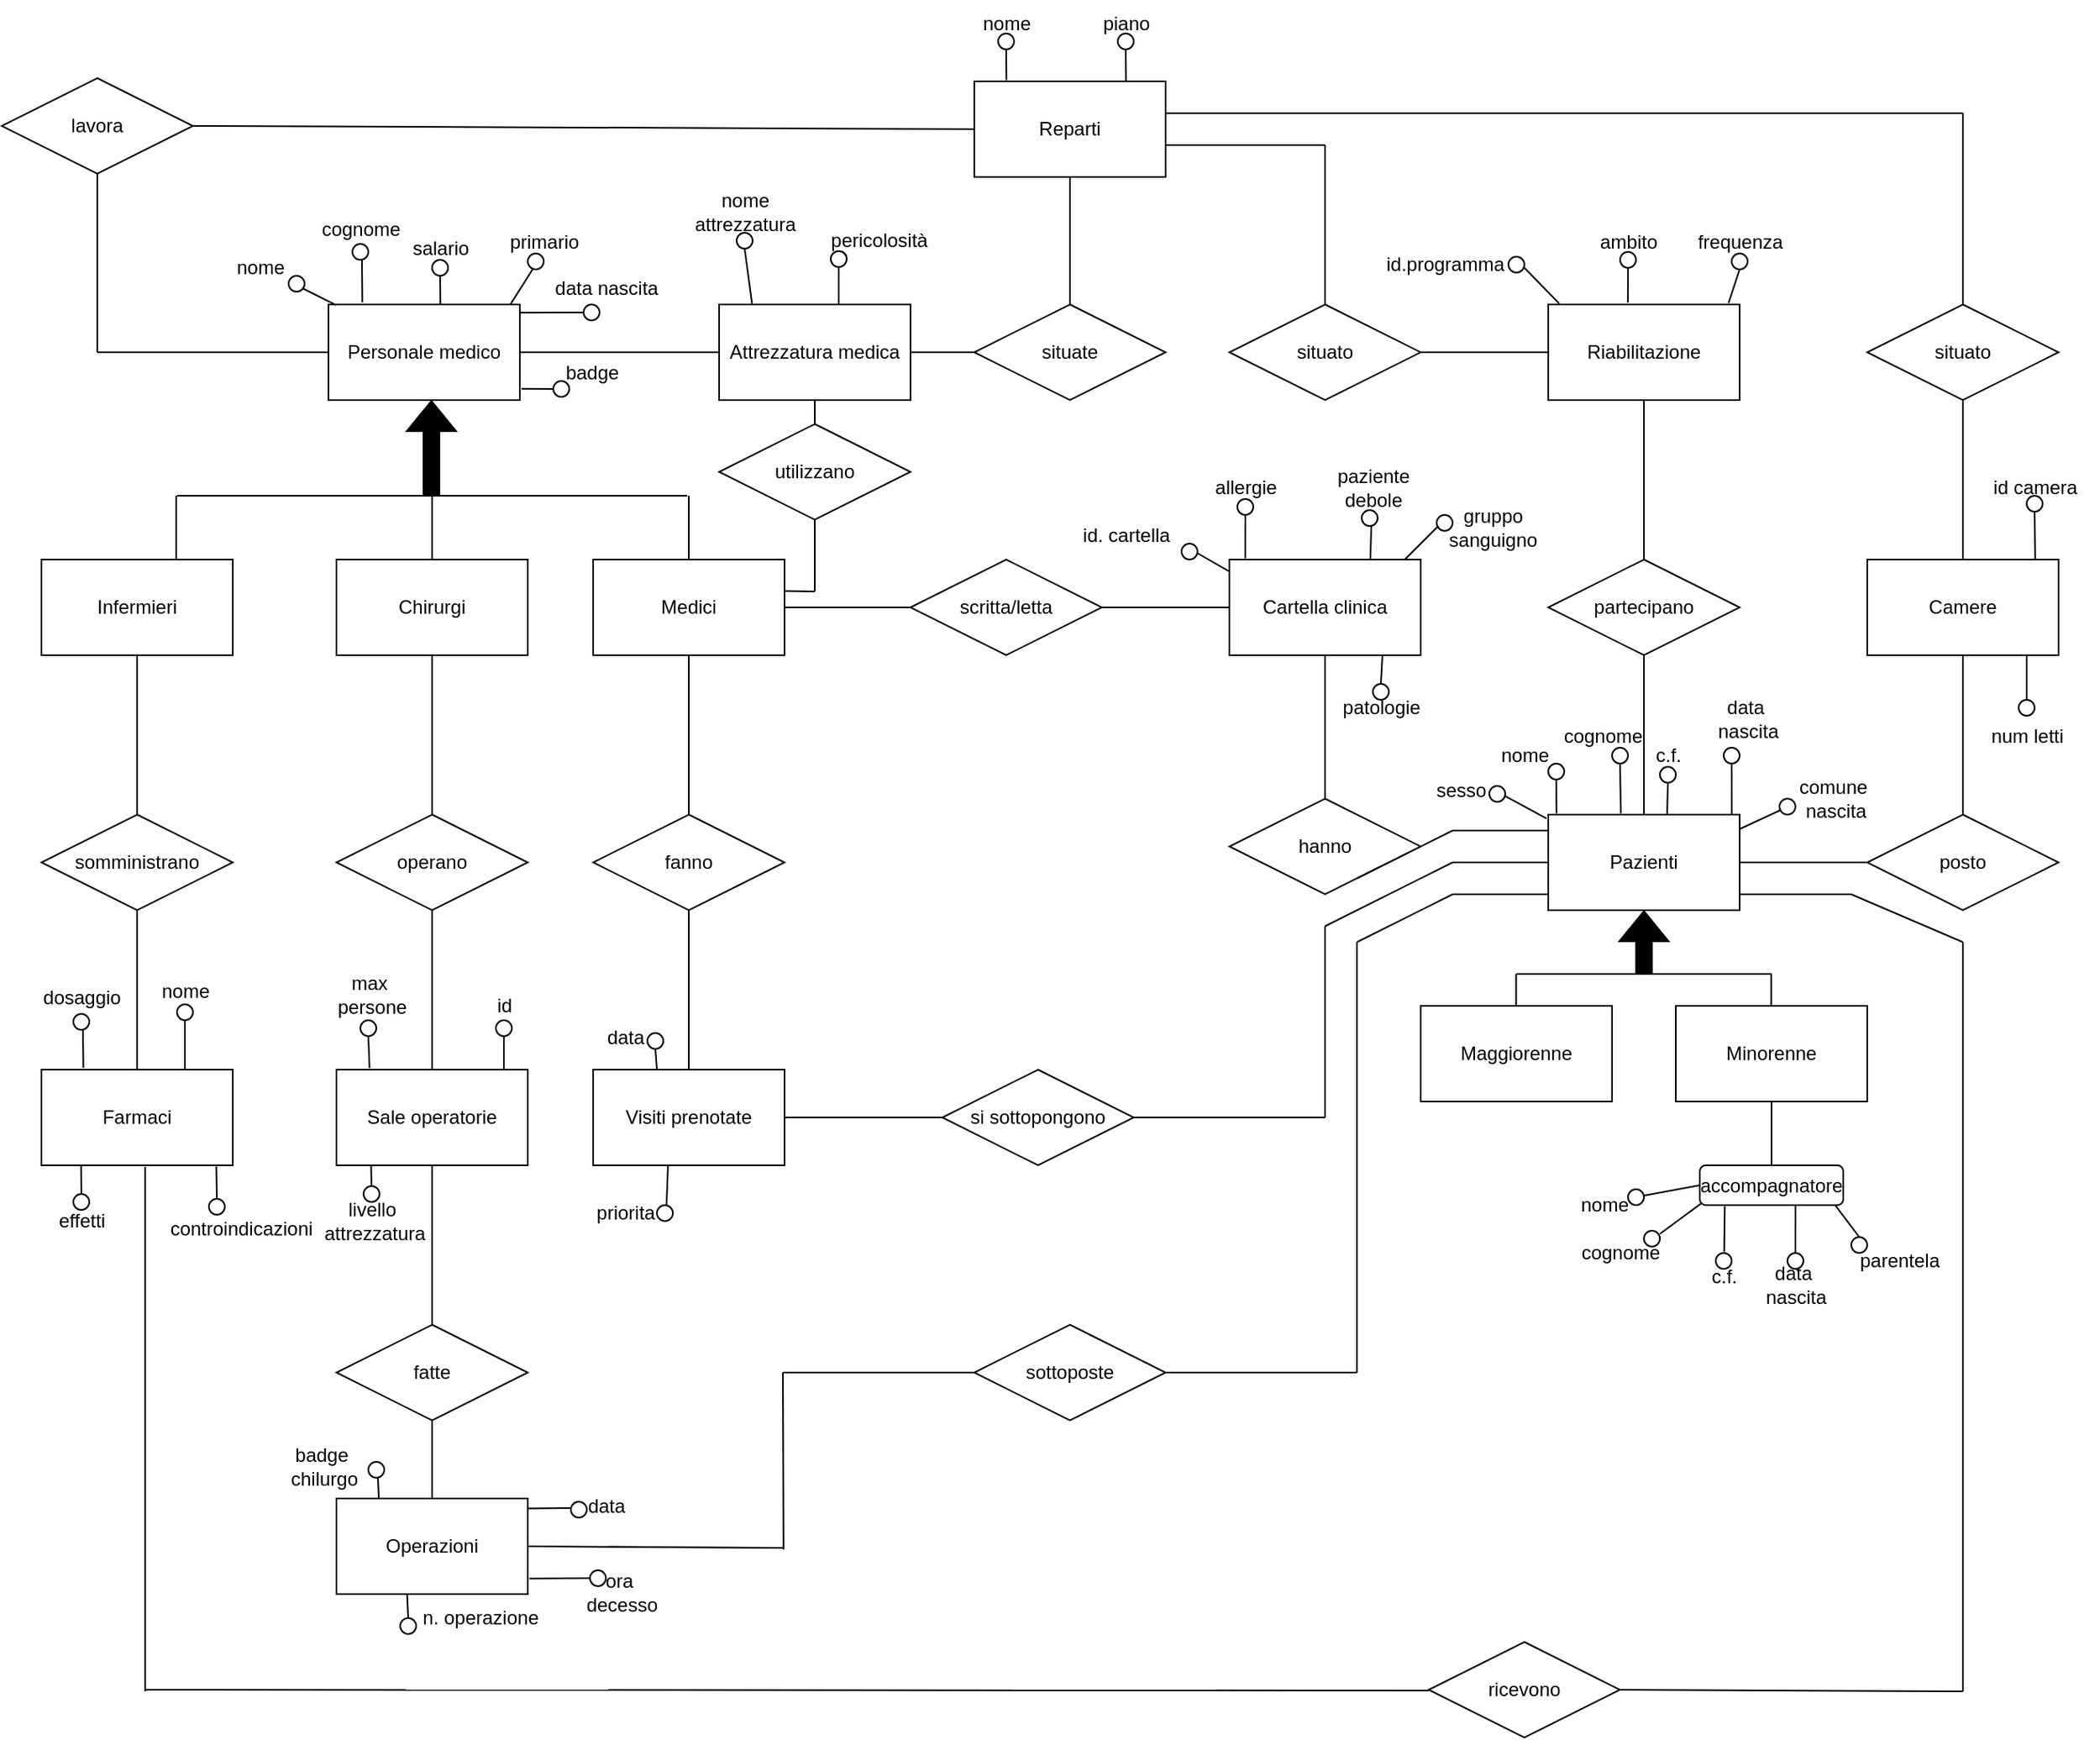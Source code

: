 <mxfile>
    <diagram name="Pagina-1" id="EkfTAN4hH_TVddPuiA1x">
        <mxGraphModel dx="2369" dy="842" grid="1" gridSize="10" guides="1" tooltips="1" connect="1" arrows="1" fold="1" page="1" pageScale="1" pageWidth="827" pageHeight="1169" math="0" shadow="0">
            <root>
                <mxCell id="0"/>
                <mxCell id="1" parent="0"/>
                <mxCell id="Gjo6DUxktxaH3FMSYRhE-1" value="Personale medico" style="rounded=0;whiteSpace=wrap;html=1;" parent="1" vertex="1">
                    <mxGeometry x="35" y="440" width="120" height="60" as="geometry"/>
                </mxCell>
                <mxCell id="Gjo6DUxktxaH3FMSYRhE-2" value="Medici" style="rounded=0;whiteSpace=wrap;html=1;" parent="1" vertex="1">
                    <mxGeometry x="201" y="600" width="120" height="60" as="geometry"/>
                </mxCell>
                <mxCell id="Gjo6DUxktxaH3FMSYRhE-3" value="Chirurgi" style="rounded=0;whiteSpace=wrap;html=1;" parent="1" vertex="1">
                    <mxGeometry x="40" y="600" width="120" height="60" as="geometry"/>
                </mxCell>
                <mxCell id="Gjo6DUxktxaH3FMSYRhE-4" value="Infermieri" style="rounded=0;whiteSpace=wrap;html=1;" parent="1" vertex="1">
                    <mxGeometry x="-145" y="600" width="120" height="60" as="geometry"/>
                </mxCell>
                <mxCell id="Gjo6DUxktxaH3FMSYRhE-5" value="Pazienti" style="rounded=0;whiteSpace=wrap;html=1;" parent="1" vertex="1">
                    <mxGeometry x="800" y="760" width="120" height="60" as="geometry"/>
                </mxCell>
                <mxCell id="Gjo6DUxktxaH3FMSYRhE-6" value="Maggiorenne" style="rounded=0;whiteSpace=wrap;html=1;" parent="1" vertex="1">
                    <mxGeometry x="720" y="880" width="120" height="60" as="geometry"/>
                </mxCell>
                <mxCell id="Gjo6DUxktxaH3FMSYRhE-7" value="Minorenne" style="rounded=0;whiteSpace=wrap;html=1;" parent="1" vertex="1">
                    <mxGeometry x="880" y="880" width="120" height="60" as="geometry"/>
                </mxCell>
                <mxCell id="Gjo6DUxktxaH3FMSYRhE-8" value="Reparti" style="rounded=0;whiteSpace=wrap;html=1;" parent="1" vertex="1">
                    <mxGeometry x="440" y="300" width="120" height="60" as="geometry"/>
                </mxCell>
                <mxCell id="Gjo6DUxktxaH3FMSYRhE-10" value="Camere" style="rounded=0;whiteSpace=wrap;html=1;" parent="1" vertex="1">
                    <mxGeometry x="1000" y="600" width="120" height="60" as="geometry"/>
                </mxCell>
                <mxCell id="Gjo6DUxktxaH3FMSYRhE-11" value="Sale operatorie" style="rounded=0;whiteSpace=wrap;html=1;" parent="1" vertex="1">
                    <mxGeometry x="40" y="920" width="120" height="60" as="geometry"/>
                </mxCell>
                <mxCell id="Gjo6DUxktxaH3FMSYRhE-12" value="Operazioni" style="rounded=0;whiteSpace=wrap;html=1;" parent="1" vertex="1">
                    <mxGeometry x="40" y="1189" width="120" height="60" as="geometry"/>
                </mxCell>
                <mxCell id="Gjo6DUxktxaH3FMSYRhE-14" value="Attrezzatura medica" style="rounded=0;whiteSpace=wrap;html=1;" parent="1" vertex="1">
                    <mxGeometry x="280" y="440" width="120" height="60" as="geometry"/>
                </mxCell>
                <mxCell id="Gjo6DUxktxaH3FMSYRhE-15" value="Farmaci" style="rounded=0;whiteSpace=wrap;html=1;" parent="1" vertex="1">
                    <mxGeometry x="-145" y="920" width="120" height="60" as="geometry"/>
                </mxCell>
                <mxCell id="Gjo6DUxktxaH3FMSYRhE-16" value="Visiti prenotate" style="rounded=0;whiteSpace=wrap;html=1;" parent="1" vertex="1">
                    <mxGeometry x="201" y="920" width="120" height="60" as="geometry"/>
                </mxCell>
                <mxCell id="Gjo6DUxktxaH3FMSYRhE-17" value="Cartella clinica" style="rounded=0;whiteSpace=wrap;html=1;" parent="1" vertex="1">
                    <mxGeometry x="600" y="600" width="120" height="60" as="geometry"/>
                </mxCell>
                <mxCell id="Gjo6DUxktxaH3FMSYRhE-18" value="Riabilitazione" style="rounded=0;whiteSpace=wrap;html=1;" parent="1" vertex="1">
                    <mxGeometry x="800" y="440" width="120" height="60" as="geometry"/>
                </mxCell>
                <mxCell id="GProfhIi8R3kbPbWlugL-2" value="" style="endArrow=none;html=1;rounded=0;" parent="1" edge="1">
                    <mxGeometry width="50" height="50" relative="1" as="geometry">
                        <mxPoint x="100" y="540" as="sourcePoint"/>
                        <mxPoint x="99.92" y="540" as="targetPoint"/>
                    </mxGeometry>
                </mxCell>
                <mxCell id="GProfhIi8R3kbPbWlugL-6" value="" style="shape=flexArrow;endArrow=classic;html=1;rounded=0;fillColor=#000000;fillStyle=auto;" parent="1" edge="1">
                    <mxGeometry width="50" height="50" relative="1" as="geometry">
                        <mxPoint x="99.57" y="560" as="sourcePoint"/>
                        <mxPoint x="99.57" y="500" as="targetPoint"/>
                    </mxGeometry>
                </mxCell>
                <mxCell id="GProfhIi8R3kbPbWlugL-7" value="" style="endArrow=none;html=1;rounded=0;" parent="1" edge="1">
                    <mxGeometry width="50" height="50" relative="1" as="geometry">
                        <mxPoint x="779.8" y="880" as="sourcePoint"/>
                        <mxPoint x="779.8" y="860" as="targetPoint"/>
                    </mxGeometry>
                </mxCell>
                <mxCell id="GProfhIi8R3kbPbWlugL-8" value="" style="endArrow=none;html=1;rounded=0;" parent="1" edge="1">
                    <mxGeometry width="50" height="50" relative="1" as="geometry">
                        <mxPoint x="939.8" y="880" as="sourcePoint"/>
                        <mxPoint x="939.8" y="860" as="targetPoint"/>
                    </mxGeometry>
                </mxCell>
                <mxCell id="GProfhIi8R3kbPbWlugL-10" value="" style="shape=flexArrow;endArrow=classic;html=1;rounded=0;fillColor=#000000;" parent="1" edge="1">
                    <mxGeometry width="50" height="50" relative="1" as="geometry">
                        <mxPoint x="860" y="860" as="sourcePoint"/>
                        <mxPoint x="860" y="820" as="targetPoint"/>
                    </mxGeometry>
                </mxCell>
                <mxCell id="GProfhIi8R3kbPbWlugL-11" value="lavora" style="shape=rhombus;perimeter=rhombusPerimeter;whiteSpace=wrap;html=1;align=center;" parent="1" vertex="1">
                    <mxGeometry x="-170" y="298" width="120" height="60" as="geometry"/>
                </mxCell>
                <mxCell id="GProfhIi8R3kbPbWlugL-13" value="operano" style="shape=rhombus;perimeter=rhombusPerimeter;whiteSpace=wrap;html=1;align=center;" parent="1" vertex="1">
                    <mxGeometry x="40" y="760" width="120" height="60" as="geometry"/>
                </mxCell>
                <mxCell id="GProfhIi8R3kbPbWlugL-14" value="somministrano" style="shape=rhombus;perimeter=rhombusPerimeter;whiteSpace=wrap;html=1;align=center;" parent="1" vertex="1">
                    <mxGeometry x="-145" y="760" width="120" height="60" as="geometry"/>
                </mxCell>
                <mxCell id="GProfhIi8R3kbPbWlugL-15" value="partecipano" style="shape=rhombus;perimeter=rhombusPerimeter;whiteSpace=wrap;html=1;align=center;" parent="1" vertex="1">
                    <mxGeometry x="800" y="600" width="120" height="60" as="geometry"/>
                </mxCell>
                <mxCell id="GProfhIi8R3kbPbWlugL-16" value="fatte" style="shape=rhombus;perimeter=rhombusPerimeter;whiteSpace=wrap;html=1;align=center;" parent="1" vertex="1">
                    <mxGeometry x="40" y="1080" width="120" height="60" as="geometry"/>
                </mxCell>
                <mxCell id="GProfhIi8R3kbPbWlugL-17" value="fanno" style="shape=rhombus;perimeter=rhombusPerimeter;whiteSpace=wrap;html=1;align=center;" parent="1" vertex="1">
                    <mxGeometry x="201" y="760" width="120" height="60" as="geometry"/>
                </mxCell>
                <mxCell id="GProfhIi8R3kbPbWlugL-19" value="scritta/letta" style="shape=rhombus;perimeter=rhombusPerimeter;whiteSpace=wrap;html=1;align=center;" parent="1" vertex="1">
                    <mxGeometry x="400" y="600" width="120" height="60" as="geometry"/>
                </mxCell>
                <mxCell id="GProfhIi8R3kbPbWlugL-20" value="posto" style="shape=rhombus;perimeter=rhombusPerimeter;whiteSpace=wrap;html=1;align=center;" parent="1" vertex="1">
                    <mxGeometry x="1000" y="760" width="120" height="60" as="geometry"/>
                </mxCell>
                <mxCell id="GProfhIi8R3kbPbWlugL-22" value="utilizzano" style="shape=rhombus;perimeter=rhombusPerimeter;whiteSpace=wrap;html=1;align=center;" parent="1" vertex="1">
                    <mxGeometry x="280" y="515" width="120" height="60" as="geometry"/>
                </mxCell>
                <mxCell id="GProfhIi8R3kbPbWlugL-32" value="hanno" style="shape=rhombus;perimeter=rhombusPerimeter;whiteSpace=wrap;html=1;align=center;" parent="1" vertex="1">
                    <mxGeometry x="600" y="750" width="120" height="60" as="geometry"/>
                </mxCell>
                <mxCell id="GProfhIi8R3kbPbWlugL-53" value="situato" style="shape=rhombus;perimeter=rhombusPerimeter;whiteSpace=wrap;html=1;align=center;" parent="1" vertex="1">
                    <mxGeometry x="1000" y="440" width="120" height="60" as="geometry"/>
                </mxCell>
                <mxCell id="GProfhIi8R3kbPbWlugL-54" value="situato" style="shape=rhombus;perimeter=rhombusPerimeter;whiteSpace=wrap;html=1;align=center;" parent="1" vertex="1">
                    <mxGeometry x="600" y="440" width="120" height="60" as="geometry"/>
                </mxCell>
                <mxCell id="GProfhIi8R3kbPbWlugL-62" value="sottoposte" style="shape=rhombus;perimeter=rhombusPerimeter;whiteSpace=wrap;html=1;align=center;" parent="1" vertex="1">
                    <mxGeometry x="440" y="1080" width="120" height="60" as="geometry"/>
                </mxCell>
                <mxCell id="EqLmaS4XHGkuEMbsUwe7-9" value="" style="endArrow=none;html=1;rounded=0;" parent="1" edge="1">
                    <mxGeometry width="50" height="50" relative="1" as="geometry">
                        <mxPoint x="780" y="860" as="sourcePoint"/>
                        <mxPoint x="940" y="860" as="targetPoint"/>
                    </mxGeometry>
                </mxCell>
                <mxCell id="EqLmaS4XHGkuEMbsUwe7-10" value="" style="endArrow=none;html=1;rounded=0;" parent="1" edge="1">
                    <mxGeometry width="50" height="50" relative="1" as="geometry">
                        <mxPoint x="261" y="600" as="sourcePoint"/>
                        <mxPoint x="261" y="560" as="targetPoint"/>
                    </mxGeometry>
                </mxCell>
                <mxCell id="EqLmaS4XHGkuEMbsUwe7-11" value="" style="endArrow=none;html=1;rounded=0;" parent="1" edge="1">
                    <mxGeometry width="50" height="50" relative="1" as="geometry">
                        <mxPoint x="100" y="600" as="sourcePoint"/>
                        <mxPoint x="100" y="560" as="targetPoint"/>
                    </mxGeometry>
                </mxCell>
                <mxCell id="EqLmaS4XHGkuEMbsUwe7-12" value="" style="endArrow=none;html=1;rounded=0;" parent="1" edge="1">
                    <mxGeometry width="50" height="50" relative="1" as="geometry">
                        <mxPoint x="-60.53" y="600" as="sourcePoint"/>
                        <mxPoint x="-60.53" y="560" as="targetPoint"/>
                    </mxGeometry>
                </mxCell>
                <mxCell id="EqLmaS4XHGkuEMbsUwe7-13" value="" style="endArrow=none;html=1;rounded=0;" parent="1" edge="1">
                    <mxGeometry width="50" height="50" relative="1" as="geometry">
                        <mxPoint x="-60" y="560" as="sourcePoint"/>
                        <mxPoint x="260" y="560" as="targetPoint"/>
                    </mxGeometry>
                </mxCell>
                <mxCell id="EqLmaS4XHGkuEMbsUwe7-21" value="" style="endArrow=none;html=1;rounded=0;entryX=0;entryY=0.5;entryDx=0;entryDy=0;exitX=1;exitY=0.5;exitDx=0;exitDy=0;" parent="1" target="Gjo6DUxktxaH3FMSYRhE-8" edge="1" source="GProfhIi8R3kbPbWlugL-11">
                    <mxGeometry width="50" height="50" relative="1" as="geometry">
                        <mxPoint x="280" y="330" as="sourcePoint"/>
                        <mxPoint x="330" y="280" as="targetPoint"/>
                    </mxGeometry>
                </mxCell>
                <mxCell id="EqLmaS4XHGkuEMbsUwe7-23" value="" style="endArrow=none;html=1;rounded=0;startArrow=none;" parent="1" edge="1" source="GProfhIi8R3kbPbWlugL-12">
                    <mxGeometry width="50" height="50" relative="1" as="geometry">
                        <mxPoint x="360" y="470" as="sourcePoint"/>
                        <mxPoint x="500" y="470" as="targetPoint"/>
                    </mxGeometry>
                </mxCell>
                <mxCell id="EqLmaS4XHGkuEMbsUwe7-24" value="" style="endArrow=none;html=1;rounded=0;entryX=0.5;entryY=1;entryDx=0;entryDy=0;startArrow=none;" parent="1" target="Gjo6DUxktxaH3FMSYRhE-8" edge="1" source="GProfhIi8R3kbPbWlugL-12">
                    <mxGeometry width="50" height="50" relative="1" as="geometry">
                        <mxPoint x="500" y="470" as="sourcePoint"/>
                        <mxPoint x="550" y="420" as="targetPoint"/>
                    </mxGeometry>
                </mxCell>
                <mxCell id="EqLmaS4XHGkuEMbsUwe7-25" value="" style="endArrow=none;html=1;rounded=0;" parent="1" edge="1">
                    <mxGeometry width="50" height="50" relative="1" as="geometry">
                        <mxPoint x="660" y="440" as="sourcePoint"/>
                        <mxPoint x="660" y="340" as="targetPoint"/>
                    </mxGeometry>
                </mxCell>
                <mxCell id="EqLmaS4XHGkuEMbsUwe7-27" value="" style="endArrow=none;html=1;rounded=0;entryX=0;entryY=0.5;entryDx=0;entryDy=0;" parent="1" target="Gjo6DUxktxaH3FMSYRhE-18" edge="1">
                    <mxGeometry width="50" height="50" relative="1" as="geometry">
                        <mxPoint x="720" y="470" as="sourcePoint"/>
                        <mxPoint x="770" y="420" as="targetPoint"/>
                    </mxGeometry>
                </mxCell>
                <mxCell id="EqLmaS4XHGkuEMbsUwe7-28" value="" style="endArrow=none;html=1;rounded=0;" parent="1" edge="1">
                    <mxGeometry width="50" height="50" relative="1" as="geometry">
                        <mxPoint x="560" y="340" as="sourcePoint"/>
                        <mxPoint x="660" y="340" as="targetPoint"/>
                    </mxGeometry>
                </mxCell>
                <mxCell id="EqLmaS4XHGkuEMbsUwe7-29" value="" style="endArrow=none;html=1;rounded=0;" parent="1" edge="1">
                    <mxGeometry width="50" height="50" relative="1" as="geometry">
                        <mxPoint x="560" y="320" as="sourcePoint"/>
                        <mxPoint x="1060" y="320" as="targetPoint"/>
                    </mxGeometry>
                </mxCell>
                <mxCell id="EqLmaS4XHGkuEMbsUwe7-30" value="" style="endArrow=none;html=1;rounded=0;" parent="1" edge="1">
                    <mxGeometry width="50" height="50" relative="1" as="geometry">
                        <mxPoint x="1060" y="440" as="sourcePoint"/>
                        <mxPoint x="1060" y="320" as="targetPoint"/>
                    </mxGeometry>
                </mxCell>
                <mxCell id="EqLmaS4XHGkuEMbsUwe7-31" value="" style="endArrow=none;html=1;rounded=0;exitX=0.5;exitY=0;exitDx=0;exitDy=0;" parent="1" source="Gjo6DUxktxaH3FMSYRhE-10" edge="1">
                    <mxGeometry width="50" height="50" relative="1" as="geometry">
                        <mxPoint x="1010" y="550" as="sourcePoint"/>
                        <mxPoint x="1060" y="500" as="targetPoint"/>
                    </mxGeometry>
                </mxCell>
                <mxCell id="EqLmaS4XHGkuEMbsUwe7-32" value="" style="endArrow=none;html=1;rounded=0;entryX=0;entryY=0.5;entryDx=0;entryDy=0;" parent="1" target="GProfhIi8R3kbPbWlugL-20" edge="1">
                    <mxGeometry width="50" height="50" relative="1" as="geometry">
                        <mxPoint x="920" y="790" as="sourcePoint"/>
                        <mxPoint x="970" y="740" as="targetPoint"/>
                    </mxGeometry>
                </mxCell>
                <mxCell id="EqLmaS4XHGkuEMbsUwe7-33" value="" style="endArrow=none;html=1;rounded=0;entryX=0.5;entryY=1;entryDx=0;entryDy=0;" parent="1" target="Gjo6DUxktxaH3FMSYRhE-10" edge="1">
                    <mxGeometry width="50" height="50" relative="1" as="geometry">
                        <mxPoint x="1060" y="760" as="sourcePoint"/>
                        <mxPoint x="1110" y="710" as="targetPoint"/>
                    </mxGeometry>
                </mxCell>
                <mxCell id="EqLmaS4XHGkuEMbsUwe7-34" value="" style="endArrow=none;html=1;rounded=0;entryX=0.5;entryY=1;entryDx=0;entryDy=0;" parent="1" target="GProfhIi8R3kbPbWlugL-15" edge="1">
                    <mxGeometry width="50" height="50" relative="1" as="geometry">
                        <mxPoint x="860" y="760" as="sourcePoint"/>
                        <mxPoint x="910" y="710" as="targetPoint"/>
                    </mxGeometry>
                </mxCell>
                <mxCell id="EqLmaS4XHGkuEMbsUwe7-35" value="" style="endArrow=none;html=1;rounded=0;entryX=0.5;entryY=1;entryDx=0;entryDy=0;" parent="1" target="Gjo6DUxktxaH3FMSYRhE-18" edge="1">
                    <mxGeometry width="50" height="50" relative="1" as="geometry">
                        <mxPoint x="860" y="600" as="sourcePoint"/>
                        <mxPoint x="910" y="550" as="targetPoint"/>
                    </mxGeometry>
                </mxCell>
                <mxCell id="EqLmaS4XHGkuEMbsUwe7-37" value="" style="endArrow=none;html=1;rounded=0;entryX=0;entryY=0.5;entryDx=0;entryDy=0;" parent="1" target="Gjo6DUxktxaH3FMSYRhE-17" edge="1">
                    <mxGeometry width="50" height="50" relative="1" as="geometry">
                        <mxPoint x="520" y="630" as="sourcePoint"/>
                        <mxPoint x="570" y="580" as="targetPoint"/>
                    </mxGeometry>
                </mxCell>
                <mxCell id="EqLmaS4XHGkuEMbsUwe7-38" value="" style="endArrow=none;html=1;rounded=0;entryX=0.5;entryY=1;entryDx=0;entryDy=0;" parent="1" target="Gjo6DUxktxaH3FMSYRhE-17" edge="1">
                    <mxGeometry width="50" height="50" relative="1" as="geometry">
                        <mxPoint x="660" y="750" as="sourcePoint"/>
                        <mxPoint x="710" y="710" as="targetPoint"/>
                    </mxGeometry>
                </mxCell>
                <mxCell id="EqLmaS4XHGkuEMbsUwe7-40" value="" style="endArrow=none;html=1;rounded=0;" parent="1" edge="1">
                    <mxGeometry width="50" height="50" relative="1" as="geometry">
                        <mxPoint x="740" y="790" as="sourcePoint"/>
                        <mxPoint x="800" y="790" as="targetPoint"/>
                    </mxGeometry>
                </mxCell>
                <mxCell id="EqLmaS4XHGkuEMbsUwe7-41" value="" style="endArrow=none;html=1;rounded=0;" parent="1" edge="1">
                    <mxGeometry width="50" height="50" relative="1" as="geometry">
                        <mxPoint x="740" y="770" as="sourcePoint"/>
                        <mxPoint x="800" y="770" as="targetPoint"/>
                    </mxGeometry>
                </mxCell>
                <mxCell id="EqLmaS4XHGkuEMbsUwe7-42" value="" style="endArrow=none;html=1;rounded=0;" parent="1" edge="1">
                    <mxGeometry width="50" height="50" relative="1" as="geometry">
                        <mxPoint x="740" y="810" as="sourcePoint"/>
                        <mxPoint x="800" y="810" as="targetPoint"/>
                    </mxGeometry>
                </mxCell>
                <mxCell id="EqLmaS4XHGkuEMbsUwe7-44" value="" style="endArrow=none;html=1;rounded=0;" parent="1" edge="1">
                    <mxGeometry width="50" height="50" relative="1" as="geometry">
                        <mxPoint x="660" y="830" as="sourcePoint"/>
                        <mxPoint x="740" y="790" as="targetPoint"/>
                    </mxGeometry>
                </mxCell>
                <mxCell id="EqLmaS4XHGkuEMbsUwe7-46" value="" style="endArrow=none;html=1;rounded=0;entryX=1;entryY=0.5;entryDx=0;entryDy=0;" parent="1" edge="1">
                    <mxGeometry width="50" height="50" relative="1" as="geometry">
                        <mxPoint x="680" y="800" as="sourcePoint"/>
                        <mxPoint x="740" y="770" as="targetPoint"/>
                    </mxGeometry>
                </mxCell>
                <mxCell id="EqLmaS4XHGkuEMbsUwe7-47" value="" style="endArrow=none;html=1;rounded=0;" parent="1" edge="1">
                    <mxGeometry width="50" height="50" relative="1" as="geometry">
                        <mxPoint x="680" y="840" as="sourcePoint"/>
                        <mxPoint x="740" y="810" as="targetPoint"/>
                    </mxGeometry>
                </mxCell>
                <mxCell id="EqLmaS4XHGkuEMbsUwe7-48" value="" style="endArrow=none;html=1;rounded=0;" parent="1" edge="1">
                    <mxGeometry width="50" height="50" relative="1" as="geometry">
                        <mxPoint x="680" y="1110" as="sourcePoint"/>
                        <mxPoint x="680" y="840" as="targetPoint"/>
                    </mxGeometry>
                </mxCell>
                <mxCell id="EqLmaS4XHGkuEMbsUwe7-49" value="" style="endArrow=none;html=1;rounded=0;" parent="1" edge="1">
                    <mxGeometry width="50" height="50" relative="1" as="geometry">
                        <mxPoint x="660" y="950" as="sourcePoint"/>
                        <mxPoint x="660" y="830" as="targetPoint"/>
                    </mxGeometry>
                </mxCell>
                <mxCell id="EqLmaS4XHGkuEMbsUwe7-51" value="" style="endArrow=none;html=1;rounded=0;exitX=1;exitY=0.5;exitDx=0;exitDy=0;startArrow=none;" parent="1" edge="1" source="18">
                    <mxGeometry width="50" height="50" relative="1" as="geometry">
                        <mxPoint x="560" y="950" as="sourcePoint"/>
                        <mxPoint x="660" y="950" as="targetPoint"/>
                    </mxGeometry>
                </mxCell>
                <mxCell id="EqLmaS4XHGkuEMbsUwe7-52" value="" style="endArrow=none;html=1;rounded=0;" parent="1" edge="1">
                    <mxGeometry width="50" height="50" relative="1" as="geometry">
                        <mxPoint x="560" y="1110" as="sourcePoint"/>
                        <mxPoint x="680" y="1110" as="targetPoint"/>
                    </mxGeometry>
                </mxCell>
                <mxCell id="EqLmaS4XHGkuEMbsUwe7-55" value="" style="endArrow=none;html=1;rounded=0;entryX=0;entryY=0.5;entryDx=0;entryDy=0;" parent="1" target="GProfhIi8R3kbPbWlugL-62" edge="1">
                    <mxGeometry width="50" height="50" relative="1" as="geometry">
                        <mxPoint x="320" y="1110" as="sourcePoint"/>
                        <mxPoint x="370" y="1060" as="targetPoint"/>
                    </mxGeometry>
                </mxCell>
                <mxCell id="EqLmaS4XHGkuEMbsUwe7-58" value="" style="endArrow=none;html=1;rounded=0;exitX=0.5;exitY=0;exitDx=0;exitDy=0;entryX=0.5;entryY=1;entryDx=0;entryDy=0;" parent="1" source="GProfhIi8R3kbPbWlugL-17" target="Gjo6DUxktxaH3FMSYRhE-2" edge="1">
                    <mxGeometry width="50" height="50" relative="1" as="geometry">
                        <mxPoint x="221" y="710" as="sourcePoint"/>
                        <mxPoint x="271" y="660" as="targetPoint"/>
                    </mxGeometry>
                </mxCell>
                <mxCell id="EqLmaS4XHGkuEMbsUwe7-61" value="" style="endArrow=none;html=1;rounded=0;entryX=0.5;entryY=1;entryDx=0;entryDy=0;" parent="1" target="GProfhIi8R3kbPbWlugL-17" edge="1">
                    <mxGeometry width="50" height="50" relative="1" as="geometry">
                        <mxPoint x="261" y="920" as="sourcePoint"/>
                        <mxPoint x="311" y="870" as="targetPoint"/>
                    </mxGeometry>
                </mxCell>
                <mxCell id="EqLmaS4XHGkuEMbsUwe7-62" value="" style="endArrow=none;html=1;rounded=0;entryX=0.5;entryY=1;entryDx=0;entryDy=0;" parent="1" target="Gjo6DUxktxaH3FMSYRhE-3" edge="1">
                    <mxGeometry width="50" height="50" relative="1" as="geometry">
                        <mxPoint x="100" y="760" as="sourcePoint"/>
                        <mxPoint x="150" y="710" as="targetPoint"/>
                    </mxGeometry>
                </mxCell>
                <mxCell id="EqLmaS4XHGkuEMbsUwe7-63" value="" style="endArrow=none;html=1;rounded=0;entryX=0.5;entryY=1;entryDx=0;entryDy=0;" parent="1" target="GProfhIi8R3kbPbWlugL-13" edge="1">
                    <mxGeometry width="50" height="50" relative="1" as="geometry">
                        <mxPoint x="100" y="920" as="sourcePoint"/>
                        <mxPoint x="150" y="870" as="targetPoint"/>
                    </mxGeometry>
                </mxCell>
                <mxCell id="EqLmaS4XHGkuEMbsUwe7-64" value="" style="endArrow=none;html=1;rounded=0;entryX=0.5;entryY=1;entryDx=0;entryDy=0;" parent="1" target="Gjo6DUxktxaH3FMSYRhE-4" edge="1">
                    <mxGeometry width="50" height="50" relative="1" as="geometry">
                        <mxPoint x="-85" y="760" as="sourcePoint"/>
                        <mxPoint x="-35" y="710" as="targetPoint"/>
                    </mxGeometry>
                </mxCell>
                <mxCell id="EqLmaS4XHGkuEMbsUwe7-65" value="" style="endArrow=none;html=1;rounded=0;exitX=0.5;exitY=0;exitDx=0;exitDy=0;" parent="1" source="Gjo6DUxktxaH3FMSYRhE-15" edge="1">
                    <mxGeometry width="50" height="50" relative="1" as="geometry">
                        <mxPoint x="-135" y="870" as="sourcePoint"/>
                        <mxPoint x="-85" y="820" as="targetPoint"/>
                    </mxGeometry>
                </mxCell>
                <mxCell id="EqLmaS4XHGkuEMbsUwe7-67" value="" style="endArrow=none;html=1;rounded=0;exitX=0.5;exitY=0;exitDx=0;exitDy=0;" parent="1" source="GProfhIi8R3kbPbWlugL-16" edge="1">
                    <mxGeometry width="50" height="50" relative="1" as="geometry">
                        <mxPoint x="50" y="1030" as="sourcePoint"/>
                        <mxPoint x="100" y="980" as="targetPoint"/>
                    </mxGeometry>
                </mxCell>
                <mxCell id="EqLmaS4XHGkuEMbsUwe7-68" value="" style="endArrow=none;html=1;rounded=0;" parent="1" edge="1">
                    <mxGeometry width="50" height="50" relative="1" as="geometry">
                        <mxPoint x="920" y="810" as="sourcePoint"/>
                        <mxPoint x="990" y="810" as="targetPoint"/>
                    </mxGeometry>
                </mxCell>
                <mxCell id="EqLmaS4XHGkuEMbsUwe7-69" value="" style="endArrow=none;html=1;rounded=0;" parent="1" edge="1">
                    <mxGeometry width="50" height="50" relative="1" as="geometry">
                        <mxPoint x="990" y="810" as="sourcePoint"/>
                        <mxPoint x="1060" y="840" as="targetPoint"/>
                    </mxGeometry>
                </mxCell>
                <mxCell id="EqLmaS4XHGkuEMbsUwe7-70" value="" style="endArrow=none;html=1;rounded=0;" parent="1" edge="1">
                    <mxGeometry width="50" height="50" relative="1" as="geometry">
                        <mxPoint x="1060" y="1310" as="sourcePoint"/>
                        <mxPoint x="1060" y="840" as="targetPoint"/>
                    </mxGeometry>
                </mxCell>
                <mxCell id="EqLmaS4XHGkuEMbsUwe7-75" value="nome" style="text;html=1;align=center;verticalAlign=middle;resizable=0;points=[];autosize=1;strokeColor=none;fillColor=none;" parent="1" vertex="1">
                    <mxGeometry x="-33" y="402" width="50" height="30" as="geometry"/>
                </mxCell>
                <mxCell id="EqLmaS4XHGkuEMbsUwe7-76" value="cognome" style="text;html=1;align=center;verticalAlign=middle;resizable=0;points=[];autosize=1;strokeColor=none;fillColor=none;" parent="1" vertex="1">
                    <mxGeometry x="20" y="378" width="70" height="30" as="geometry"/>
                </mxCell>
                <mxCell id="EqLmaS4XHGkuEMbsUwe7-77" value="id camera" style="text;html=1;align=center;verticalAlign=middle;resizable=0;points=[];autosize=1;strokeColor=none;fillColor=none;" parent="1" vertex="1">
                    <mxGeometry x="1065" y="540" width="80" height="30" as="geometry"/>
                </mxCell>
                <mxCell id="EqLmaS4XHGkuEMbsUwe7-78" value="num letti" style="text;html=1;align=center;verticalAlign=middle;resizable=0;points=[];autosize=1;strokeColor=none;fillColor=none;" parent="1" vertex="1">
                    <mxGeometry x="1065" y="696" width="70" height="30" as="geometry"/>
                </mxCell>
                <mxCell id="EqLmaS4XHGkuEMbsUwe7-79" value="nome" style="text;html=1;align=center;verticalAlign=middle;resizable=0;points=[];autosize=1;strokeColor=none;fillColor=none;" parent="1" vertex="1">
                    <mxGeometry x="760" y="708" width="50" height="30" as="geometry"/>
                </mxCell>
                <mxCell id="EqLmaS4XHGkuEMbsUwe7-80" value="cognome" style="text;html=1;align=center;verticalAlign=middle;resizable=0;points=[];autosize=1;strokeColor=none;fillColor=none;" parent="1" vertex="1">
                    <mxGeometry x="799" y="696" width="70" height="30" as="geometry"/>
                </mxCell>
                <mxCell id="EqLmaS4XHGkuEMbsUwe7-81" value="data&amp;nbsp;&lt;div&gt;nascita&lt;/div&gt;" style="text;html=1;align=center;verticalAlign=middle;resizable=0;points=[];autosize=1;strokeColor=none;fillColor=none;" parent="1" vertex="1">
                    <mxGeometry x="895" y="680" width="60" height="40" as="geometry"/>
                </mxCell>
                <mxCell id="EqLmaS4XHGkuEMbsUwe7-82" value="comune&amp;nbsp;&lt;div&gt;nascita&lt;/div&gt;" style="text;html=1;align=center;verticalAlign=middle;resizable=0;points=[];autosize=1;strokeColor=none;fillColor=none;" parent="1" vertex="1">
                    <mxGeometry x="945" y="730" width="70" height="40" as="geometry"/>
                </mxCell>
                <mxCell id="EqLmaS4XHGkuEMbsUwe7-83" value="sesso" style="text;html=1;align=center;verticalAlign=middle;resizable=0;points=[];autosize=1;strokeColor=none;fillColor=none;" parent="1" vertex="1">
                    <mxGeometry x="720" y="730" width="50" height="30" as="geometry"/>
                </mxCell>
                <mxCell id="EqLmaS4XHGkuEMbsUwe7-87" value="c.f." style="text;html=1;align=center;verticalAlign=middle;resizable=0;points=[];autosize=1;strokeColor=none;fillColor=none;" parent="1" vertex="1">
                    <mxGeometry x="855" y="708" width="40" height="30" as="geometry"/>
                </mxCell>
                <mxCell id="EqLmaS4XHGkuEMbsUwe7-88" value="n. operazione" style="text;html=1;align=center;verticalAlign=middle;resizable=0;points=[];autosize=1;strokeColor=none;fillColor=none;" parent="1" vertex="1">
                    <mxGeometry x="80" y="1249" width="100" height="30" as="geometry"/>
                </mxCell>
                <mxCell id="EqLmaS4XHGkuEMbsUwe7-89" value="badge&amp;nbsp;&lt;div&gt;chilurgo&lt;/div&gt;" style="text;html=1;align=center;verticalAlign=middle;resizable=0;points=[];autosize=1;strokeColor=none;fillColor=none;" parent="1" vertex="1">
                    <mxGeometry x="-3" y="1149" width="70" height="40" as="geometry"/>
                </mxCell>
                <mxCell id="EqLmaS4XHGkuEMbsUwe7-90" value="data" style="text;html=1;align=center;verticalAlign=middle;resizable=0;points=[];autosize=1;strokeColor=none;fillColor=none;" parent="1" vertex="1">
                    <mxGeometry x="184" y="1179" width="50" height="30" as="geometry"/>
                </mxCell>
                <mxCell id="EqLmaS4XHGkuEMbsUwe7-91" value="ora&lt;div&gt;&amp;nbsp;decesso&lt;/div&gt;" style="text;html=1;align=center;verticalAlign=middle;resizable=0;points=[];autosize=1;strokeColor=none;fillColor=none;" parent="1" vertex="1">
                    <mxGeometry x="182" y="1228" width="70" height="40" as="geometry"/>
                </mxCell>
                <mxCell id="EqLmaS4XHGkuEMbsUwe7-92" value="nome" style="text;html=1;align=center;verticalAlign=middle;resizable=0;points=[];autosize=1;strokeColor=none;fillColor=none;" parent="1" vertex="1">
                    <mxGeometry x="-80" y="856" width="50" height="30" as="geometry"/>
                </mxCell>
                <mxCell id="EqLmaS4XHGkuEMbsUwe7-93" value="effetti" style="text;html=1;align=center;verticalAlign=middle;resizable=0;points=[];autosize=1;strokeColor=none;fillColor=none;" parent="1" vertex="1">
                    <mxGeometry x="-145" y="1000" width="50" height="30" as="geometry"/>
                </mxCell>
                <mxCell id="EqLmaS4XHGkuEMbsUwe7-94" value="controindicazioni" style="text;html=1;align=center;verticalAlign=middle;resizable=0;points=[];autosize=1;strokeColor=none;fillColor=none;" parent="1" vertex="1">
                    <mxGeometry x="-75" y="1005" width="110" height="30" as="geometry"/>
                </mxCell>
                <mxCell id="EqLmaS4XHGkuEMbsUwe7-95" value="dosaggio" style="text;html=1;align=center;verticalAlign=middle;resizable=0;points=[];autosize=1;strokeColor=none;fillColor=none;" parent="1" vertex="1">
                    <mxGeometry x="-155" y="860" width="70" height="30" as="geometry"/>
                </mxCell>
                <mxCell id="EqLmaS4XHGkuEMbsUwe7-96" value="primario" style="text;html=1;align=center;verticalAlign=middle;resizable=0;points=[];autosize=1;strokeColor=none;fillColor=none;" parent="1" vertex="1">
                    <mxGeometry x="135" y="386" width="70" height="30" as="geometry"/>
                </mxCell>
                <mxCell id="EqLmaS4XHGkuEMbsUwe7-97" value="salario" style="text;html=1;align=center;verticalAlign=middle;resizable=0;points=[];autosize=1;strokeColor=none;fillColor=none;" parent="1" vertex="1">
                    <mxGeometry x="75" y="390" width="60" height="30" as="geometry"/>
                </mxCell>
                <mxCell id="EqLmaS4XHGkuEMbsUwe7-98" value="nome&lt;div&gt;attrezzatura&lt;/div&gt;" style="text;html=1;align=center;verticalAlign=middle;resizable=0;points=[];autosize=1;strokeColor=none;fillColor=none;" parent="1" vertex="1">
                    <mxGeometry x="251" y="362" width="90" height="40" as="geometry"/>
                </mxCell>
                <mxCell id="EqLmaS4XHGkuEMbsUwe7-99" value="pericolosità" style="text;html=1;align=center;verticalAlign=middle;resizable=0;points=[];autosize=1;strokeColor=none;fillColor=none;" parent="1" vertex="1">
                    <mxGeometry x="340" y="384.5" width="80" height="30" as="geometry"/>
                </mxCell>
                <mxCell id="EqLmaS4XHGkuEMbsUwe7-101" value="nome" style="text;html=1;align=center;verticalAlign=middle;resizable=0;points=[];autosize=1;strokeColor=none;fillColor=none;" parent="1" vertex="1">
                    <mxGeometry x="435" y="249" width="50" height="30" as="geometry"/>
                </mxCell>
                <mxCell id="EqLmaS4XHGkuEMbsUwe7-102" value="piano" style="text;html=1;align=center;verticalAlign=middle;resizable=0;points=[];autosize=1;strokeColor=none;fillColor=none;" parent="1" vertex="1">
                    <mxGeometry x="510" y="249" width="50" height="30" as="geometry"/>
                </mxCell>
                <mxCell id="EqLmaS4XHGkuEMbsUwe7-103" value="id.programma" style="text;html=1;align=center;verticalAlign=middle;resizable=0;points=[];autosize=1;strokeColor=none;fillColor=none;" parent="1" vertex="1">
                    <mxGeometry x="685" y="400" width="100" height="30" as="geometry"/>
                </mxCell>
                <mxCell id="EqLmaS4XHGkuEMbsUwe7-105" value="frequenza" style="text;html=1;align=center;verticalAlign=middle;resizable=0;points=[];autosize=1;strokeColor=none;fillColor=none;" parent="1" vertex="1">
                    <mxGeometry x="880" y="386" width="80" height="30" as="geometry"/>
                </mxCell>
                <mxCell id="EqLmaS4XHGkuEMbsUwe7-106" value="ambito" style="text;html=1;align=center;verticalAlign=middle;resizable=0;points=[];autosize=1;strokeColor=none;fillColor=none;" parent="1" vertex="1">
                    <mxGeometry x="820" y="386" width="60" height="30" as="geometry"/>
                </mxCell>
                <mxCell id="EqLmaS4XHGkuEMbsUwe7-107" value="id. cartella" style="text;html=1;align=center;verticalAlign=middle;resizable=0;points=[];autosize=1;strokeColor=none;fillColor=none;" parent="1" vertex="1">
                    <mxGeometry x="495" y="570" width="80" height="30" as="geometry"/>
                </mxCell>
                <mxCell id="EqLmaS4XHGkuEMbsUwe7-108" value="allergie" style="text;html=1;align=center;verticalAlign=middle;resizable=0;points=[];autosize=1;strokeColor=none;fillColor=none;" parent="1" vertex="1">
                    <mxGeometry x="580" y="540" width="60" height="30" as="geometry"/>
                </mxCell>
                <mxCell id="EqLmaS4XHGkuEMbsUwe7-109" value="patologie" style="text;html=1;align=center;verticalAlign=middle;resizable=0;points=[];autosize=1;strokeColor=none;fillColor=none;" parent="1" vertex="1">
                    <mxGeometry x="660" y="678" width="70" height="30" as="geometry"/>
                </mxCell>
                <mxCell id="EqLmaS4XHGkuEMbsUwe7-110" value="paziente&lt;div&gt;debole&lt;/div&gt;" style="text;html=1;align=center;verticalAlign=middle;resizable=0;points=[];autosize=1;strokeColor=none;fillColor=none;" parent="1" vertex="1">
                    <mxGeometry x="655" y="535" width="70" height="40" as="geometry"/>
                </mxCell>
                <mxCell id="EqLmaS4XHGkuEMbsUwe7-111" value="gruppo&lt;div&gt;&amp;nbsp;sanguigno&amp;nbsp;&lt;/div&gt;" style="text;html=1;align=center;verticalAlign=middle;resizable=0;points=[];autosize=1;strokeColor=none;fillColor=none;" parent="1" vertex="1">
                    <mxGeometry x="720" y="560" width="90" height="40" as="geometry"/>
                </mxCell>
                <mxCell id="EqLmaS4XHGkuEMbsUwe7-112" value="data" style="text;html=1;align=center;verticalAlign=middle;resizable=0;points=[];autosize=1;strokeColor=none;fillColor=none;" parent="1" vertex="1">
                    <mxGeometry x="196" y="885" width="50" height="30" as="geometry"/>
                </mxCell>
                <mxCell id="EqLmaS4XHGkuEMbsUwe7-113" value="priorita" style="text;html=1;align=center;verticalAlign=middle;resizable=0;points=[];autosize=1;strokeColor=none;fillColor=none;" parent="1" vertex="1">
                    <mxGeometry x="191" y="995" width="60" height="30" as="geometry"/>
                </mxCell>
                <mxCell id="EqLmaS4XHGkuEMbsUwe7-114" value="id" style="text;html=1;align=center;verticalAlign=middle;resizable=0;points=[];autosize=1;strokeColor=none;fillColor=none;" parent="1" vertex="1">
                    <mxGeometry x="130" y="865" width="30" height="30" as="geometry"/>
                </mxCell>
                <mxCell id="EqLmaS4XHGkuEMbsUwe7-115" value="livello&lt;div&gt;&amp;nbsp;attrezzatura&lt;/div&gt;" style="text;html=1;align=center;verticalAlign=middle;resizable=0;points=[];autosize=1;strokeColor=none;fillColor=none;" parent="1" vertex="1">
                    <mxGeometry x="17" y="995" width="90" height="40" as="geometry"/>
                </mxCell>
                <mxCell id="EqLmaS4XHGkuEMbsUwe7-116" value="max&amp;nbsp;&lt;div&gt;persone&lt;/div&gt;" style="text;html=1;align=center;verticalAlign=middle;resizable=0;points=[];autosize=1;strokeColor=none;fillColor=none;" parent="1" vertex="1">
                    <mxGeometry x="27" y="853" width="70" height="40" as="geometry"/>
                </mxCell>
                <mxCell id="EqLmaS4XHGkuEMbsUwe7-117" value="data nascita" style="text;html=1;align=center;verticalAlign=middle;resizable=0;points=[];autosize=1;strokeColor=none;fillColor=none;" parent="1" vertex="1">
                    <mxGeometry x="164" y="414.5" width="90" height="30" as="geometry"/>
                </mxCell>
                <mxCell id="EqLmaS4XHGkuEMbsUwe7-119" value="" style="ellipse;whiteSpace=wrap;html=1;aspect=fixed;" parent="1" vertex="1">
                    <mxGeometry x="10" y="422" width="10" height="10" as="geometry"/>
                </mxCell>
                <mxCell id="EqLmaS4XHGkuEMbsUwe7-120" value="" style="ellipse;whiteSpace=wrap;html=1;aspect=fixed;" parent="1" vertex="1">
                    <mxGeometry x="50" y="402" width="10" height="10" as="geometry"/>
                </mxCell>
                <mxCell id="EqLmaS4XHGkuEMbsUwe7-123" value="" style="ellipse;whiteSpace=wrap;html=1;aspect=fixed;" parent="1" vertex="1">
                    <mxGeometry x="100" y="412" width="10" height="10" as="geometry"/>
                </mxCell>
                <mxCell id="EqLmaS4XHGkuEMbsUwe7-124" value="" style="ellipse;whiteSpace=wrap;html=1;aspect=fixed;" parent="1" vertex="1">
                    <mxGeometry x="160" y="408" width="10" height="10" as="geometry"/>
                </mxCell>
                <mxCell id="EqLmaS4XHGkuEMbsUwe7-125" value="" style="ellipse;whiteSpace=wrap;html=1;aspect=fixed;" parent="1" vertex="1">
                    <mxGeometry x="195" y="440" width="10" height="10" as="geometry"/>
                </mxCell>
                <mxCell id="EqLmaS4XHGkuEMbsUwe7-126" value="badge" style="text;html=1;align=center;verticalAlign=middle;resizable=0;points=[];autosize=1;strokeColor=none;fillColor=none;" parent="1" vertex="1">
                    <mxGeometry x="170" y="468" width="60" height="30" as="geometry"/>
                </mxCell>
                <mxCell id="EqLmaS4XHGkuEMbsUwe7-127" value="" style="ellipse;whiteSpace=wrap;html=1;aspect=fixed;" parent="1" vertex="1">
                    <mxGeometry x="176" y="488" width="10" height="10" as="geometry"/>
                </mxCell>
                <mxCell id="EqLmaS4XHGkuEMbsUwe7-128" value="" style="endArrow=none;html=1;rounded=0;exitX=0.041;exitY=0.007;exitDx=0;exitDy=0;exitPerimeter=0;" parent="1" source="Gjo6DUxktxaH3FMSYRhE-1" edge="1">
                    <mxGeometry width="50" height="50" relative="1" as="geometry">
                        <mxPoint x="-31" y="480" as="sourcePoint"/>
                        <mxPoint x="19" y="430" as="targetPoint"/>
                    </mxGeometry>
                </mxCell>
                <mxCell id="EqLmaS4XHGkuEMbsUwe7-129" value="" style="endArrow=none;html=1;rounded=0;exitX=0.177;exitY=-0.023;exitDx=0;exitDy=0;exitPerimeter=0;" parent="1" source="Gjo6DUxktxaH3FMSYRhE-1" edge="1">
                    <mxGeometry width="50" height="50" relative="1" as="geometry">
                        <mxPoint x="6" y="462" as="sourcePoint"/>
                        <mxPoint x="56" y="412" as="targetPoint"/>
                    </mxGeometry>
                </mxCell>
                <mxCell id="EqLmaS4XHGkuEMbsUwe7-130" value="" style="endArrow=none;html=1;rounded=0;exitX=0.585;exitY=-0.001;exitDx=0;exitDy=0;exitPerimeter=0;" parent="1" source="Gjo6DUxktxaH3FMSYRhE-1" edge="1">
                    <mxGeometry width="50" height="50" relative="1" as="geometry">
                        <mxPoint x="55" y="472" as="sourcePoint"/>
                        <mxPoint x="105" y="422" as="targetPoint"/>
                    </mxGeometry>
                </mxCell>
                <mxCell id="EqLmaS4XHGkuEMbsUwe7-131" value="" style="endArrow=none;html=1;rounded=0;exitX=0.951;exitY=-0.001;exitDx=0;exitDy=0;exitPerimeter=0;" parent="1" source="Gjo6DUxktxaH3FMSYRhE-1" edge="1">
                    <mxGeometry width="50" height="50" relative="1" as="geometry">
                        <mxPoint x="113" y="468" as="sourcePoint"/>
                        <mxPoint x="163" y="418" as="targetPoint"/>
                    </mxGeometry>
                </mxCell>
                <mxCell id="EqLmaS4XHGkuEMbsUwe7-132" value="" style="endArrow=none;html=1;rounded=0;exitX=1.002;exitY=0.085;exitDx=0;exitDy=0;exitPerimeter=0;" parent="1" source="Gjo6DUxktxaH3FMSYRhE-1" edge="1">
                    <mxGeometry width="50" height="50" relative="1" as="geometry">
                        <mxPoint x="145" y="495" as="sourcePoint"/>
                        <mxPoint x="195" y="445" as="targetPoint"/>
                    </mxGeometry>
                </mxCell>
                <mxCell id="EqLmaS4XHGkuEMbsUwe7-133" value="" style="endArrow=none;html=1;rounded=0;entryX=0;entryY=0.5;entryDx=0;entryDy=0;exitX=1.008;exitY=0.881;exitDx=0;exitDy=0;exitPerimeter=0;" parent="1" source="Gjo6DUxktxaH3FMSYRhE-1" target="EqLmaS4XHGkuEMbsUwe7-127" edge="1">
                    <mxGeometry width="50" height="50" relative="1" as="geometry">
                        <mxPoint x="126" y="538" as="sourcePoint"/>
                        <mxPoint x="176" y="488" as="targetPoint"/>
                    </mxGeometry>
                </mxCell>
                <mxCell id="EqLmaS4XHGkuEMbsUwe7-134" value="" style="ellipse;whiteSpace=wrap;html=1;aspect=fixed;" parent="1" vertex="1">
                    <mxGeometry x="455" y="270" width="10" height="10" as="geometry"/>
                </mxCell>
                <mxCell id="EqLmaS4XHGkuEMbsUwe7-135" value="" style="ellipse;whiteSpace=wrap;html=1;aspect=fixed;" parent="1" vertex="1">
                    <mxGeometry x="530" y="270" width="10" height="10" as="geometry"/>
                </mxCell>
                <mxCell id="EqLmaS4XHGkuEMbsUwe7-136" value="" style="endArrow=none;html=1;rounded=0;exitX=0.168;exitY=-0.012;exitDx=0;exitDy=0;exitPerimeter=0;" parent="1" source="Gjo6DUxktxaH3FMSYRhE-8" edge="1">
                    <mxGeometry width="50" height="50" relative="1" as="geometry">
                        <mxPoint x="410" y="330" as="sourcePoint"/>
                        <mxPoint x="460" y="280" as="targetPoint"/>
                    </mxGeometry>
                </mxCell>
                <mxCell id="EqLmaS4XHGkuEMbsUwe7-137" value="" style="endArrow=none;html=1;rounded=0;exitX=0.793;exitY=-0.001;exitDx=0;exitDy=0;exitPerimeter=0;" parent="1" source="Gjo6DUxktxaH3FMSYRhE-8" edge="1">
                    <mxGeometry width="50" height="50" relative="1" as="geometry">
                        <mxPoint x="485" y="330" as="sourcePoint"/>
                        <mxPoint x="535" y="280" as="targetPoint"/>
                    </mxGeometry>
                </mxCell>
                <mxCell id="EqLmaS4XHGkuEMbsUwe7-138" value="" style="ellipse;whiteSpace=wrap;html=1;aspect=fixed;" parent="1" vertex="1">
                    <mxGeometry x="775" y="410" width="10" height="10" as="geometry"/>
                </mxCell>
                <mxCell id="EqLmaS4XHGkuEMbsUwe7-139" value="" style="ellipse;whiteSpace=wrap;html=1;aspect=fixed;" parent="1" vertex="1">
                    <mxGeometry x="845" y="407" width="10" height="10" as="geometry"/>
                </mxCell>
                <mxCell id="EqLmaS4XHGkuEMbsUwe7-140" value="" style="ellipse;whiteSpace=wrap;html=1;aspect=fixed;" parent="1" vertex="1">
                    <mxGeometry x="915" y="408" width="10" height="10" as="geometry"/>
                </mxCell>
                <mxCell id="EqLmaS4XHGkuEMbsUwe7-141" value="" style="endArrow=none;html=1;rounded=0;exitX=0.057;exitY=-0.01;exitDx=0;exitDy=0;exitPerimeter=0;" parent="1" source="Gjo6DUxktxaH3FMSYRhE-18" edge="1">
                    <mxGeometry width="50" height="50" relative="1" as="geometry">
                        <mxPoint x="735" y="467" as="sourcePoint"/>
                        <mxPoint x="785" y="417" as="targetPoint"/>
                    </mxGeometry>
                </mxCell>
                <mxCell id="EqLmaS4XHGkuEMbsUwe7-142" value="" style="endArrow=none;html=1;rounded=0;exitX=0.416;exitY=-0.019;exitDx=0;exitDy=0;exitPerimeter=0;" parent="1" source="Gjo6DUxktxaH3FMSYRhE-18" edge="1">
                    <mxGeometry width="50" height="50" relative="1" as="geometry">
                        <mxPoint x="800" y="467" as="sourcePoint"/>
                        <mxPoint x="850" y="417" as="targetPoint"/>
                    </mxGeometry>
                </mxCell>
                <mxCell id="EqLmaS4XHGkuEMbsUwe7-144" value="" style="endArrow=none;html=1;rounded=0;exitX=0.942;exitY=-0.015;exitDx=0;exitDy=0;exitPerimeter=0;" parent="1" source="Gjo6DUxktxaH3FMSYRhE-18" edge="1">
                    <mxGeometry width="50" height="50" relative="1" as="geometry">
                        <mxPoint x="870" y="468" as="sourcePoint"/>
                        <mxPoint x="920" y="418" as="targetPoint"/>
                    </mxGeometry>
                </mxCell>
                <mxCell id="EqLmaS4XHGkuEMbsUwe7-146" value="" style="ellipse;whiteSpace=wrap;html=1;aspect=fixed;" parent="1" vertex="1">
                    <mxGeometry x="1100" y="560" width="10" height="10" as="geometry"/>
                </mxCell>
                <mxCell id="EqLmaS4XHGkuEMbsUwe7-147" value="" style="ellipse;whiteSpace=wrap;html=1;aspect=fixed;" parent="1" vertex="1">
                    <mxGeometry x="1095" y="688" width="10" height="10" as="geometry"/>
                </mxCell>
                <mxCell id="EqLmaS4XHGkuEMbsUwe7-148" value="" style="endArrow=none;html=1;rounded=0;exitX=0.878;exitY=-0.006;exitDx=0;exitDy=0;exitPerimeter=0;" parent="1" source="Gjo6DUxktxaH3FMSYRhE-10" edge="1">
                    <mxGeometry width="50" height="50" relative="1" as="geometry">
                        <mxPoint x="1055" y="620" as="sourcePoint"/>
                        <mxPoint x="1105" y="570" as="targetPoint"/>
                    </mxGeometry>
                </mxCell>
                <mxCell id="EqLmaS4XHGkuEMbsUwe7-149" value="" style="endArrow=none;html=1;rounded=0;exitX=0.5;exitY=0;exitDx=0;exitDy=0;" parent="1" source="EqLmaS4XHGkuEMbsUwe7-147" edge="1">
                    <mxGeometry width="50" height="50" relative="1" as="geometry">
                        <mxPoint x="1050" y="710" as="sourcePoint"/>
                        <mxPoint x="1100" y="660" as="targetPoint"/>
                    </mxGeometry>
                </mxCell>
                <mxCell id="EqLmaS4XHGkuEMbsUwe7-150" value="&lt;span style=&quot;white-space: nowrap;&quot;&gt;accompagnatore&lt;/span&gt;" style="rounded=1;whiteSpace=wrap;html=1;" parent="1" vertex="1">
                    <mxGeometry x="895" y="980" width="90" height="25" as="geometry"/>
                </mxCell>
                <mxCell id="EqLmaS4XHGkuEMbsUwe7-151" value="" style="endArrow=none;html=1;rounded=0;exitX=0.5;exitY=0;exitDx=0;exitDy=0;" parent="1" source="EqLmaS4XHGkuEMbsUwe7-150" edge="1">
                    <mxGeometry width="50" height="50" relative="1" as="geometry">
                        <mxPoint x="890" y="990" as="sourcePoint"/>
                        <mxPoint x="940" y="940" as="targetPoint"/>
                    </mxGeometry>
                </mxCell>
                <mxCell id="EqLmaS4XHGkuEMbsUwe7-152" value="nome" style="text;html=1;align=center;verticalAlign=middle;resizable=0;points=[];autosize=1;strokeColor=none;fillColor=none;" parent="1" vertex="1">
                    <mxGeometry x="810" y="990" width="50" height="30" as="geometry"/>
                </mxCell>
                <mxCell id="EqLmaS4XHGkuEMbsUwe7-153" value="parentela" style="text;html=1;align=center;verticalAlign=middle;resizable=0;points=[];autosize=1;strokeColor=none;fillColor=none;" parent="1" vertex="1">
                    <mxGeometry x="985" y="1025" width="70" height="30" as="geometry"/>
                </mxCell>
                <mxCell id="EqLmaS4XHGkuEMbsUwe7-154" value="cognome" style="text;html=1;align=center;verticalAlign=middle;resizable=0;points=[];autosize=1;strokeColor=none;fillColor=none;" parent="1" vertex="1">
                    <mxGeometry x="810" y="1020" width="70" height="30" as="geometry"/>
                </mxCell>
                <mxCell id="EqLmaS4XHGkuEMbsUwe7-155" value="c.f." style="text;html=1;align=center;verticalAlign=middle;resizable=0;points=[];autosize=1;strokeColor=none;fillColor=none;" parent="1" vertex="1">
                    <mxGeometry x="890" y="1035" width="40" height="30" as="geometry"/>
                </mxCell>
                <mxCell id="EqLmaS4XHGkuEMbsUwe7-156" value="data&amp;nbsp;&lt;div&gt;nascita&lt;/div&gt;" style="text;html=1;align=center;verticalAlign=middle;resizable=0;points=[];autosize=1;strokeColor=none;fillColor=none;" parent="1" vertex="1">
                    <mxGeometry x="925" y="1035" width="60" height="40" as="geometry"/>
                </mxCell>
                <mxCell id="EqLmaS4XHGkuEMbsUwe7-157" value="" style="ellipse;whiteSpace=wrap;html=1;aspect=fixed;" parent="1" vertex="1">
                    <mxGeometry x="990" y="1025" width="10" height="10" as="geometry"/>
                </mxCell>
                <mxCell id="EqLmaS4XHGkuEMbsUwe7-158" value="" style="ellipse;whiteSpace=wrap;html=1;aspect=fixed;" parent="1" vertex="1">
                    <mxGeometry x="950" y="1035" width="10" height="10" as="geometry"/>
                </mxCell>
                <mxCell id="EqLmaS4XHGkuEMbsUwe7-159" value="" style="ellipse;whiteSpace=wrap;html=1;aspect=fixed;" parent="1" vertex="1">
                    <mxGeometry x="905" y="1035" width="10" height="10" as="geometry"/>
                </mxCell>
                <mxCell id="EqLmaS4XHGkuEMbsUwe7-160" value="" style="ellipse;whiteSpace=wrap;html=1;aspect=fixed;" parent="1" vertex="1">
                    <mxGeometry x="860" y="1021" width="10" height="10" as="geometry"/>
                </mxCell>
                <mxCell id="EqLmaS4XHGkuEMbsUwe7-161" value="" style="ellipse;whiteSpace=wrap;html=1;aspect=fixed;" parent="1" vertex="1">
                    <mxGeometry x="850" y="995" width="10" height="10" as="geometry"/>
                </mxCell>
                <mxCell id="EqLmaS4XHGkuEMbsUwe7-162" value="" style="endArrow=none;html=1;rounded=0;entryX=0;entryY=0.5;entryDx=0;entryDy=0;" parent="1" target="EqLmaS4XHGkuEMbsUwe7-150" edge="1">
                    <mxGeometry width="50" height="50" relative="1" as="geometry">
                        <mxPoint x="860" y="999" as="sourcePoint"/>
                        <mxPoint x="910" y="949" as="targetPoint"/>
                    </mxGeometry>
                </mxCell>
                <mxCell id="EqLmaS4XHGkuEMbsUwe7-163" value="" style="endArrow=none;html=1;rounded=0;entryX=0.008;entryY=0.962;entryDx=0;entryDy=0;entryPerimeter=0;" parent="1" target="EqLmaS4XHGkuEMbsUwe7-150" edge="1">
                    <mxGeometry width="50" height="50" relative="1" as="geometry">
                        <mxPoint x="870" y="1023" as="sourcePoint"/>
                        <mxPoint x="920" y="973" as="targetPoint"/>
                    </mxGeometry>
                </mxCell>
                <mxCell id="EqLmaS4XHGkuEMbsUwe7-164" value="" style="endArrow=none;html=1;rounded=0;entryX=0.174;entryY=1.026;entryDx=0;entryDy=0;entryPerimeter=0;exitX=0.508;exitY=-0.023;exitDx=0;exitDy=0;exitPerimeter=0;" parent="1" source="EqLmaS4XHGkuEMbsUwe7-155" target="EqLmaS4XHGkuEMbsUwe7-150" edge="1">
                    <mxGeometry width="50" height="50" relative="1" as="geometry">
                        <mxPoint x="910" y="1030" as="sourcePoint"/>
                        <mxPoint x="960" y="990" as="targetPoint"/>
                    </mxGeometry>
                </mxCell>
                <mxCell id="EqLmaS4XHGkuEMbsUwe7-165" value="" style="endArrow=none;html=1;rounded=0;entryX=0.667;entryY=1.003;entryDx=0;entryDy=0;entryPerimeter=0;" parent="1" target="EqLmaS4XHGkuEMbsUwe7-150" edge="1">
                    <mxGeometry width="50" height="50" relative="1" as="geometry">
                        <mxPoint x="955" y="1035" as="sourcePoint"/>
                        <mxPoint x="1005" y="985" as="targetPoint"/>
                    </mxGeometry>
                </mxCell>
                <mxCell id="EqLmaS4XHGkuEMbsUwe7-166" value="" style="endArrow=none;html=1;rounded=0;entryX=0.941;entryY=0.987;entryDx=0;entryDy=0;entryPerimeter=0;" parent="1" target="EqLmaS4XHGkuEMbsUwe7-150" edge="1">
                    <mxGeometry width="50" height="50" relative="1" as="geometry">
                        <mxPoint x="995" y="1025" as="sourcePoint"/>
                        <mxPoint x="1045" y="975" as="targetPoint"/>
                    </mxGeometry>
                </mxCell>
                <mxCell id="EqLmaS4XHGkuEMbsUwe7-167" value="" style="ellipse;whiteSpace=wrap;html=1;aspect=fixed;" parent="1" vertex="1">
                    <mxGeometry x="945" y="750" width="10" height="10" as="geometry"/>
                </mxCell>
                <mxCell id="EqLmaS4XHGkuEMbsUwe7-168" value="" style="ellipse;whiteSpace=wrap;html=1;aspect=fixed;" parent="1" vertex="1">
                    <mxGeometry x="910" y="718" width="10" height="10" as="geometry"/>
                </mxCell>
                <mxCell id="EqLmaS4XHGkuEMbsUwe7-169" value="" style="ellipse;whiteSpace=wrap;html=1;aspect=fixed;" parent="1" vertex="1">
                    <mxGeometry x="870" y="730" width="10" height="10" as="geometry"/>
                </mxCell>
                <mxCell id="EqLmaS4XHGkuEMbsUwe7-170" value="" style="ellipse;whiteSpace=wrap;html=1;aspect=fixed;" parent="1" vertex="1">
                    <mxGeometry x="840" y="718" width="10" height="10" as="geometry"/>
                </mxCell>
                <mxCell id="EqLmaS4XHGkuEMbsUwe7-171" value="" style="ellipse;whiteSpace=wrap;html=1;aspect=fixed;" parent="1" vertex="1">
                    <mxGeometry x="800" y="728" width="10" height="10" as="geometry"/>
                </mxCell>
                <mxCell id="EqLmaS4XHGkuEMbsUwe7-172" value="" style="ellipse;whiteSpace=wrap;html=1;aspect=fixed;" parent="1" vertex="1">
                    <mxGeometry x="763" y="742" width="10" height="10" as="geometry"/>
                </mxCell>
                <mxCell id="EqLmaS4XHGkuEMbsUwe7-173" value="" style="endArrow=none;html=1;rounded=0;entryX=0.981;entryY=0.635;entryDx=0;entryDy=0;entryPerimeter=0;exitX=-0.009;exitY=0.04;exitDx=0;exitDy=0;exitPerimeter=0;" parent="1" source="Gjo6DUxktxaH3FMSYRhE-5" target="EqLmaS4XHGkuEMbsUwe7-172" edge="1">
                    <mxGeometry width="50" height="50" relative="1" as="geometry">
                        <mxPoint x="750" y="810" as="sourcePoint"/>
                        <mxPoint x="800" y="760" as="targetPoint"/>
                    </mxGeometry>
                </mxCell>
                <mxCell id="EqLmaS4XHGkuEMbsUwe7-174" value="" style="endArrow=none;html=1;rounded=0;exitX=0.043;exitY=-0.012;exitDx=0;exitDy=0;exitPerimeter=0;" parent="1" source="Gjo6DUxktxaH3FMSYRhE-5" edge="1">
                    <mxGeometry width="50" height="50" relative="1" as="geometry">
                        <mxPoint x="755" y="788" as="sourcePoint"/>
                        <mxPoint x="805" y="738" as="targetPoint"/>
                    </mxGeometry>
                </mxCell>
                <mxCell id="EqLmaS4XHGkuEMbsUwe7-175" value="" style="endArrow=none;html=1;rounded=0;exitX=0.379;exitY=-0.012;exitDx=0;exitDy=0;exitPerimeter=0;" parent="1" source="Gjo6DUxktxaH3FMSYRhE-5" edge="1">
                    <mxGeometry width="50" height="50" relative="1" as="geometry">
                        <mxPoint x="795" y="778" as="sourcePoint"/>
                        <mxPoint x="845" y="728" as="targetPoint"/>
                    </mxGeometry>
                </mxCell>
                <mxCell id="EqLmaS4XHGkuEMbsUwe7-176" value="" style="endArrow=none;html=1;rounded=0;exitX=0.621;exitY=0.001;exitDx=0;exitDy=0;exitPerimeter=0;" parent="1" source="Gjo6DUxktxaH3FMSYRhE-5" edge="1">
                    <mxGeometry width="50" height="50" relative="1" as="geometry">
                        <mxPoint x="825" y="790" as="sourcePoint"/>
                        <mxPoint x="875" y="740" as="targetPoint"/>
                    </mxGeometry>
                </mxCell>
                <mxCell id="EqLmaS4XHGkuEMbsUwe7-177" value="" style="endArrow=none;html=1;rounded=0;exitX=0.959;exitY=-0.002;exitDx=0;exitDy=0;exitPerimeter=0;" parent="1" source="Gjo6DUxktxaH3FMSYRhE-5" edge="1">
                    <mxGeometry width="50" height="50" relative="1" as="geometry">
                        <mxPoint x="865" y="778" as="sourcePoint"/>
                        <mxPoint x="915" y="728" as="targetPoint"/>
                    </mxGeometry>
                </mxCell>
                <mxCell id="EqLmaS4XHGkuEMbsUwe7-178" value="" style="endArrow=none;html=1;rounded=0;exitX=0.999;exitY=0.152;exitDx=0;exitDy=0;exitPerimeter=0;" parent="1" source="Gjo6DUxktxaH3FMSYRhE-5" edge="1">
                    <mxGeometry width="50" height="50" relative="1" as="geometry">
                        <mxPoint x="896" y="807" as="sourcePoint"/>
                        <mxPoint x="946" y="757" as="targetPoint"/>
                    </mxGeometry>
                </mxCell>
                <mxCell id="EqLmaS4XHGkuEMbsUwe7-179" value="" style="ellipse;whiteSpace=wrap;html=1;aspect=fixed;" parent="1" vertex="1">
                    <mxGeometry x="570" y="590" width="10" height="10" as="geometry"/>
                </mxCell>
                <mxCell id="EqLmaS4XHGkuEMbsUwe7-180" value="" style="ellipse;whiteSpace=wrap;html=1;aspect=fixed;" parent="1" vertex="1">
                    <mxGeometry x="683" y="569" width="10" height="10" as="geometry"/>
                </mxCell>
                <mxCell id="EqLmaS4XHGkuEMbsUwe7-181" value="" style="ellipse;whiteSpace=wrap;html=1;aspect=fixed;" parent="1" vertex="1">
                    <mxGeometry x="605" y="562" width="10" height="10" as="geometry"/>
                </mxCell>
                <mxCell id="EqLmaS4XHGkuEMbsUwe7-182" value="" style="ellipse;whiteSpace=wrap;html=1;aspect=fixed;" parent="1" vertex="1">
                    <mxGeometry x="730" y="572" width="10" height="10" as="geometry"/>
                </mxCell>
                <mxCell id="EqLmaS4XHGkuEMbsUwe7-183" value="" style="ellipse;whiteSpace=wrap;html=1;aspect=fixed;" parent="1" vertex="1">
                    <mxGeometry x="690" y="678" width="10" height="10" as="geometry"/>
                </mxCell>
                <mxCell id="EqLmaS4XHGkuEMbsUwe7-184" value="" style="endArrow=none;html=1;rounded=0;exitX=-0.003;exitY=0.122;exitDx=0;exitDy=0;exitPerimeter=0;" parent="1" source="Gjo6DUxktxaH3FMSYRhE-17" edge="1">
                    <mxGeometry width="50" height="50" relative="1" as="geometry">
                        <mxPoint x="530" y="646" as="sourcePoint"/>
                        <mxPoint x="580" y="596" as="targetPoint"/>
                    </mxGeometry>
                </mxCell>
                <mxCell id="EqLmaS4XHGkuEMbsUwe7-185" value="" style="endArrow=none;html=1;rounded=0;exitX=0.083;exitY=-0.012;exitDx=0;exitDy=0;exitPerimeter=0;" parent="1" source="Gjo6DUxktxaH3FMSYRhE-17" edge="1">
                    <mxGeometry width="50" height="50" relative="1" as="geometry">
                        <mxPoint x="560" y="622" as="sourcePoint"/>
                        <mxPoint x="610" y="572" as="targetPoint"/>
                    </mxGeometry>
                </mxCell>
                <mxCell id="EqLmaS4XHGkuEMbsUwe7-186" value="" style="endArrow=none;html=1;rounded=0;exitX=0.737;exitY=-0.006;exitDx=0;exitDy=0;exitPerimeter=0;" parent="1" source="Gjo6DUxktxaH3FMSYRhE-17" edge="1">
                    <mxGeometry width="50" height="50" relative="1" as="geometry">
                        <mxPoint x="639" y="629" as="sourcePoint"/>
                        <mxPoint x="689" y="579" as="targetPoint"/>
                    </mxGeometry>
                </mxCell>
                <mxCell id="EqLmaS4XHGkuEMbsUwe7-187" value="" style="endArrow=none;html=1;rounded=0;" parent="1" edge="1">
                    <mxGeometry width="50" height="50" relative="1" as="geometry">
                        <mxPoint x="710" y="600" as="sourcePoint"/>
                        <mxPoint x="731" y="579" as="targetPoint"/>
                    </mxGeometry>
                </mxCell>
                <mxCell id="EqLmaS4XHGkuEMbsUwe7-188" value="" style="endArrow=none;html=1;rounded=0;exitX=0.5;exitY=0;exitDx=0;exitDy=0;" parent="1" source="EqLmaS4XHGkuEMbsUwe7-183" edge="1">
                    <mxGeometry width="50" height="50" relative="1" as="geometry">
                        <mxPoint x="646" y="710" as="sourcePoint"/>
                        <mxPoint x="696" y="660" as="targetPoint"/>
                    </mxGeometry>
                </mxCell>
                <mxCell id="EqLmaS4XHGkuEMbsUwe7-190" value="" style="ellipse;whiteSpace=wrap;html=1;aspect=fixed;" parent="1" vertex="1">
                    <mxGeometry x="291" y="395" width="10" height="10" as="geometry"/>
                </mxCell>
                <mxCell id="EqLmaS4XHGkuEMbsUwe7-191" value="" style="endArrow=none;html=1;rounded=0;exitX=0.172;exitY=-0.009;exitDx=0;exitDy=0;exitPerimeter=0;" parent="1" source="Gjo6DUxktxaH3FMSYRhE-14" edge="1">
                    <mxGeometry width="50" height="50" relative="1" as="geometry">
                        <mxPoint x="246" y="455" as="sourcePoint"/>
                        <mxPoint x="296" y="405" as="targetPoint"/>
                    </mxGeometry>
                </mxCell>
                <mxCell id="EqLmaS4XHGkuEMbsUwe7-192" value="" style="endArrow=none;html=1;rounded=0;exitX=0.703;exitY=0.003;exitDx=0;exitDy=0;exitPerimeter=0;startArrow=none;" parent="1" source="EqLmaS4XHGkuEMbsUwe7-189" edge="1">
                    <mxGeometry width="50" height="50" relative="1" as="geometry">
                        <mxPoint x="336" y="461.5" as="sourcePoint"/>
                        <mxPoint x="360" y="409.5" as="targetPoint"/>
                    </mxGeometry>
                </mxCell>
                <mxCell id="EqLmaS4XHGkuEMbsUwe7-193" value="" style="ellipse;whiteSpace=wrap;html=1;aspect=fixed;" parent="1" vertex="1">
                    <mxGeometry x="235" y="897" width="10" height="10" as="geometry"/>
                </mxCell>
                <mxCell id="EqLmaS4XHGkuEMbsUwe7-194" value="" style="ellipse;whiteSpace=wrap;html=1;aspect=fixed;" parent="1" vertex="1">
                    <mxGeometry x="241" y="1005" width="10" height="10" as="geometry"/>
                </mxCell>
                <mxCell id="EqLmaS4XHGkuEMbsUwe7-195" value="" style="ellipse;whiteSpace=wrap;html=1;aspect=fixed;" parent="1" vertex="1">
                    <mxGeometry x="55" y="889" width="10" height="10" as="geometry"/>
                </mxCell>
                <mxCell id="EqLmaS4XHGkuEMbsUwe7-197" value="" style="ellipse;whiteSpace=wrap;html=1;aspect=fixed;" parent="1" vertex="1">
                    <mxGeometry x="140" y="889" width="10" height="10" as="geometry"/>
                </mxCell>
                <mxCell id="EqLmaS4XHGkuEMbsUwe7-198" value="" style="ellipse;whiteSpace=wrap;html=1;aspect=fixed;" parent="1" vertex="1">
                    <mxGeometry x="57" y="993" width="10" height="10" as="geometry"/>
                </mxCell>
                <mxCell id="EqLmaS4XHGkuEMbsUwe7-199" value="" style="ellipse;whiteSpace=wrap;html=1;aspect=fixed;" parent="1" vertex="1">
                    <mxGeometry x="-125" y="885" width="10" height="10" as="geometry"/>
                </mxCell>
                <mxCell id="EqLmaS4XHGkuEMbsUwe7-200" value="" style="ellipse;whiteSpace=wrap;html=1;aspect=fixed;" parent="1" vertex="1">
                    <mxGeometry x="-60" y="879" width="10" height="10" as="geometry"/>
                </mxCell>
                <mxCell id="EqLmaS4XHGkuEMbsUwe7-201" value="" style="ellipse;whiteSpace=wrap;html=1;aspect=fixed;" parent="1" vertex="1">
                    <mxGeometry x="-125" y="998" width="10" height="10" as="geometry"/>
                </mxCell>
                <mxCell id="EqLmaS4XHGkuEMbsUwe7-202" value="" style="ellipse;whiteSpace=wrap;html=1;aspect=fixed;" parent="1" vertex="1">
                    <mxGeometry x="-40" y="1001" width="10" height="10" as="geometry"/>
                </mxCell>
                <mxCell id="EqLmaS4XHGkuEMbsUwe7-203" value="" style="ellipse;whiteSpace=wrap;html=1;aspect=fixed;" parent="1" vertex="1">
                    <mxGeometry x="187" y="1191" width="10" height="10" as="geometry"/>
                </mxCell>
                <mxCell id="EqLmaS4XHGkuEMbsUwe7-205" value="" style="ellipse;whiteSpace=wrap;html=1;aspect=fixed;" parent="1" vertex="1">
                    <mxGeometry x="199" y="1234" width="10" height="10" as="geometry"/>
                </mxCell>
                <mxCell id="EqLmaS4XHGkuEMbsUwe7-206" value="" style="ellipse;whiteSpace=wrap;html=1;aspect=fixed;" parent="1" vertex="1">
                    <mxGeometry x="60" y="1166" width="10" height="10" as="geometry"/>
                </mxCell>
                <mxCell id="EqLmaS4XHGkuEMbsUwe7-207" value="" style="ellipse;whiteSpace=wrap;html=1;aspect=fixed;" parent="1" vertex="1">
                    <mxGeometry x="80" y="1264" width="10" height="10" as="geometry"/>
                </mxCell>
                <mxCell id="EqLmaS4XHGkuEMbsUwe7-208" value="" style="endArrow=none;html=1;rounded=0;exitX=0.219;exitY=-0.018;exitDx=0;exitDy=0;exitPerimeter=0;" parent="1" source="Gjo6DUxktxaH3FMSYRhE-15" edge="1">
                    <mxGeometry width="50" height="50" relative="1" as="geometry">
                        <mxPoint x="-169" y="945" as="sourcePoint"/>
                        <mxPoint x="-119" y="895" as="targetPoint"/>
                    </mxGeometry>
                </mxCell>
                <mxCell id="EqLmaS4XHGkuEMbsUwe7-209" value="" style="endArrow=none;html=1;rounded=0;exitX=0.75;exitY=0;exitDx=0;exitDy=0;entryX=0.5;entryY=1;entryDx=0;entryDy=0;" parent="1" source="Gjo6DUxktxaH3FMSYRhE-15" target="EqLmaS4XHGkuEMbsUwe7-200" edge="1">
                    <mxGeometry width="50" height="50" relative="1" as="geometry">
                        <mxPoint x="-105" y="940" as="sourcePoint"/>
                        <mxPoint x="-55" y="890" as="targetPoint"/>
                    </mxGeometry>
                </mxCell>
                <mxCell id="EqLmaS4XHGkuEMbsUwe7-210" value="" style="endArrow=none;html=1;rounded=0;entryX=0.207;entryY=0.995;entryDx=0;entryDy=0;entryPerimeter=0;" parent="1" target="Gjo6DUxktxaH3FMSYRhE-15" edge="1">
                    <mxGeometry width="50" height="50" relative="1" as="geometry">
                        <mxPoint x="-120" y="998" as="sourcePoint"/>
                        <mxPoint x="-70" y="948" as="targetPoint"/>
                    </mxGeometry>
                </mxCell>
                <mxCell id="EqLmaS4XHGkuEMbsUwe7-211" value="" style="endArrow=none;html=1;rounded=0;entryX=0.914;entryY=1.012;entryDx=0;entryDy=0;entryPerimeter=0;" parent="1" target="Gjo6DUxktxaH3FMSYRhE-15" edge="1">
                    <mxGeometry width="50" height="50" relative="1" as="geometry">
                        <mxPoint x="-35" y="1001" as="sourcePoint"/>
                        <mxPoint x="15" y="951" as="targetPoint"/>
                    </mxGeometry>
                </mxCell>
                <mxCell id="EqLmaS4XHGkuEMbsUwe7-213" value="" style="endArrow=none;html=1;rounded=0;entryX=0.391;entryY=1.003;entryDx=0;entryDy=0;entryPerimeter=0;" parent="1" target="Gjo6DUxktxaH3FMSYRhE-16" edge="1">
                    <mxGeometry width="50" height="50" relative="1" as="geometry">
                        <mxPoint x="247" y="1005" as="sourcePoint"/>
                        <mxPoint x="297" y="955" as="targetPoint"/>
                    </mxGeometry>
                </mxCell>
                <mxCell id="EqLmaS4XHGkuEMbsUwe7-214" value="" style="endArrow=none;html=1;rounded=0;entryX=0.5;entryY=1;entryDx=0;entryDy=0;" parent="1" target="EqLmaS4XHGkuEMbsUwe7-193" edge="1">
                    <mxGeometry width="50" height="50" relative="1" as="geometry">
                        <mxPoint x="241" y="920" as="sourcePoint"/>
                        <mxPoint x="291" y="870" as="targetPoint"/>
                    </mxGeometry>
                </mxCell>
                <mxCell id="EqLmaS4XHGkuEMbsUwe7-215" value="" style="endArrow=none;html=1;rounded=0;exitX=0.173;exitY=-0.017;exitDx=0;exitDy=0;exitPerimeter=0;entryX=0.5;entryY=1;entryDx=0;entryDy=0;" parent="1" source="Gjo6DUxktxaH3FMSYRhE-11" target="EqLmaS4XHGkuEMbsUwe7-195" edge="1">
                    <mxGeometry width="50" height="50" relative="1" as="geometry">
                        <mxPoint x="10" y="950" as="sourcePoint"/>
                        <mxPoint x="60" y="900" as="targetPoint"/>
                    </mxGeometry>
                </mxCell>
                <mxCell id="EqLmaS4XHGkuEMbsUwe7-216" value="" style="endArrow=none;html=1;rounded=0;entryX=0.5;entryY=1;entryDx=0;entryDy=0;" parent="1" target="EqLmaS4XHGkuEMbsUwe7-197" edge="1">
                    <mxGeometry width="50" height="50" relative="1" as="geometry">
                        <mxPoint x="145" y="920" as="sourcePoint"/>
                        <mxPoint x="195" y="870" as="targetPoint"/>
                    </mxGeometry>
                </mxCell>
                <mxCell id="EqLmaS4XHGkuEMbsUwe7-217" value="" style="endArrow=none;html=1;rounded=0;entryX=0.181;entryY=1;entryDx=0;entryDy=0;entryPerimeter=0;" parent="1" target="Gjo6DUxktxaH3FMSYRhE-11" edge="1">
                    <mxGeometry width="50" height="50" relative="1" as="geometry">
                        <mxPoint x="62" y="993" as="sourcePoint"/>
                        <mxPoint x="112" y="943" as="targetPoint"/>
                    </mxGeometry>
                </mxCell>
                <mxCell id="EqLmaS4XHGkuEMbsUwe7-218" value="" style="endArrow=none;html=1;rounded=0;entryX=0.043;entryY=0.005;entryDx=0;entryDy=0;entryPerimeter=0;" parent="1" target="EqLmaS4XHGkuEMbsUwe7-88" edge="1">
                    <mxGeometry width="50" height="50" relative="1" as="geometry">
                        <mxPoint x="85" y="1264" as="sourcePoint"/>
                        <mxPoint x="135" y="1214" as="targetPoint"/>
                    </mxGeometry>
                </mxCell>
                <mxCell id="EqLmaS4XHGkuEMbsUwe7-219" value="" style="endArrow=none;html=1;rounded=0;exitX=0.88;exitY=0.952;exitDx=0;exitDy=0;exitPerimeter=0;" parent="1" edge="1">
                    <mxGeometry width="50" height="50" relative="1" as="geometry">
                        <mxPoint x="66.6" y="1189.08" as="sourcePoint"/>
                        <mxPoint x="66" y="1176" as="targetPoint"/>
                    </mxGeometry>
                </mxCell>
                <mxCell id="EqLmaS4XHGkuEMbsUwe7-220" value="" style="endArrow=none;html=1;rounded=0;exitX=1.003;exitY=0.104;exitDx=0;exitDy=0;exitPerimeter=0;" parent="1" source="Gjo6DUxktxaH3FMSYRhE-12" edge="1">
                    <mxGeometry width="50" height="50" relative="1" as="geometry">
                        <mxPoint x="137" y="1245" as="sourcePoint"/>
                        <mxPoint x="187" y="1195" as="targetPoint"/>
                    </mxGeometry>
                </mxCell>
                <mxCell id="EqLmaS4XHGkuEMbsUwe7-221" value="" style="endArrow=none;html=1;rounded=0;exitX=1.008;exitY=0.838;exitDx=0;exitDy=0;exitPerimeter=0;" parent="1" source="Gjo6DUxktxaH3FMSYRhE-12" edge="1">
                    <mxGeometry width="50" height="50" relative="1" as="geometry">
                        <mxPoint x="149" y="1289" as="sourcePoint"/>
                        <mxPoint x="199" y="1239" as="targetPoint"/>
                    </mxGeometry>
                </mxCell>
                <mxCell id="3" value="" style="endArrow=none;html=1;exitX=0.5;exitY=0;exitDx=0;exitDy=0;entryX=0.5;entryY=1;entryDx=0;entryDy=0;" edge="1" parent="1" source="Gjo6DUxktxaH3FMSYRhE-12" target="GProfhIi8R3kbPbWlugL-16">
                    <mxGeometry width="50" height="50" relative="1" as="geometry">
                        <mxPoint x="70" y="1050" as="sourcePoint"/>
                        <mxPoint x="120" y="1000" as="targetPoint"/>
                    </mxGeometry>
                </mxCell>
                <mxCell id="7" value="" style="endArrow=none;html=1;exitX=1;exitY=0.5;exitDx=0;exitDy=0;" edge="1" parent="1" source="Gjo6DUxktxaH3FMSYRhE-12">
                    <mxGeometry width="50" height="50" relative="1" as="geometry">
                        <mxPoint x="221" y="1229" as="sourcePoint"/>
                        <mxPoint x="320" y="1220" as="targetPoint"/>
                    </mxGeometry>
                </mxCell>
                <mxCell id="9" value="" style="endArrow=none;html=1;" edge="1" parent="1">
                    <mxGeometry width="50" height="50" relative="1" as="geometry">
                        <mxPoint x="320.39" y="1221" as="sourcePoint"/>
                        <mxPoint x="320" y="1110" as="targetPoint"/>
                    </mxGeometry>
                </mxCell>
                <mxCell id="10" value="" style="endArrow=none;html=1;" edge="1" parent="1">
                    <mxGeometry width="50" height="50" relative="1" as="geometry">
                        <mxPoint x="-80" y="1310" as="sourcePoint"/>
                        <mxPoint x="-80" y="981" as="targetPoint"/>
                    </mxGeometry>
                </mxCell>
                <mxCell id="11" value="" style="endArrow=none;html=1;" edge="1" parent="1">
                    <mxGeometry width="50" height="50" relative="1" as="geometry">
                        <mxPoint x="-80" y="1309" as="sourcePoint"/>
                        <mxPoint x="725" y="1309.5" as="targetPoint"/>
                    </mxGeometry>
                </mxCell>
                <mxCell id="13" value="" style="endArrow=none;html=1;exitX=1;exitY=0.5;exitDx=0;exitDy=0;" edge="1" parent="1" source="Gjo6DUxktxaH3FMSYRhE-2">
                    <mxGeometry width="50" height="50" relative="1" as="geometry">
                        <mxPoint x="350" y="680" as="sourcePoint"/>
                        <mxPoint x="400" y="630" as="targetPoint"/>
                    </mxGeometry>
                </mxCell>
                <mxCell id="14" value="ricevono" style="shape=rhombus;perimeter=rhombusPerimeter;whiteSpace=wrap;html=1;align=center;" vertex="1" parent="1">
                    <mxGeometry x="725" y="1279" width="120" height="60" as="geometry"/>
                </mxCell>
                <mxCell id="15" value="" style="endArrow=none;html=1;exitX=1;exitY=0.5;exitDx=0;exitDy=0;" edge="1" parent="1" source="14">
                    <mxGeometry width="50" height="50" relative="1" as="geometry">
                        <mxPoint x="845" y="1310" as="sourcePoint"/>
                        <mxPoint x="1060" y="1310" as="targetPoint"/>
                    </mxGeometry>
                </mxCell>
                <mxCell id="19" value="" style="endArrow=none;html=1;rounded=0;exitX=1;exitY=0.5;exitDx=0;exitDy=0;" edge="1" parent="1" source="Gjo6DUxktxaH3FMSYRhE-16" target="18">
                    <mxGeometry width="50" height="50" relative="1" as="geometry">
                        <mxPoint x="321" y="950.0" as="sourcePoint"/>
                        <mxPoint x="660" y="950.0" as="targetPoint"/>
                    </mxGeometry>
                </mxCell>
                <mxCell id="18" value="si sottopongono" style="shape=rhombus;perimeter=rhombusPerimeter;whiteSpace=wrap;html=1;align=center;" vertex="1" parent="1">
                    <mxGeometry x="420" y="920" width="120" height="60" as="geometry"/>
                </mxCell>
                <mxCell id="21" value="" style="endArrow=none;html=1;entryX=0.5;entryY=1;entryDx=0;entryDy=0;" edge="1" parent="1" target="GProfhIi8R3kbPbWlugL-11">
                    <mxGeometry width="50" height="50" relative="1" as="geometry">
                        <mxPoint x="-110" y="470" as="sourcePoint"/>
                        <mxPoint x="-105" y="372" as="targetPoint"/>
                    </mxGeometry>
                </mxCell>
                <mxCell id="22" value="" style="endArrow=none;html=1;entryX=0;entryY=0.5;entryDx=0;entryDy=0;" edge="1" parent="1" target="Gjo6DUxktxaH3FMSYRhE-1">
                    <mxGeometry width="50" height="50" relative="1" as="geometry">
                        <mxPoint x="-110" y="470" as="sourcePoint"/>
                        <mxPoint x="-40" y="470" as="targetPoint"/>
                    </mxGeometry>
                </mxCell>
                <mxCell id="24" value="" style="endArrow=none;html=1;rounded=0;" edge="1" parent="1" target="EqLmaS4XHGkuEMbsUwe7-189">
                    <mxGeometry width="50" height="50" relative="1" as="geometry">
                        <mxPoint x="355" y="439.5" as="sourcePoint"/>
                        <mxPoint x="360" y="409.5" as="targetPoint"/>
                    </mxGeometry>
                </mxCell>
                <mxCell id="EqLmaS4XHGkuEMbsUwe7-189" value="" style="ellipse;whiteSpace=wrap;html=1;aspect=fixed;" parent="1" vertex="1">
                    <mxGeometry x="350" y="406.5" width="10" height="10" as="geometry"/>
                </mxCell>
                <mxCell id="26" value="" style="endArrow=none;html=1;entryX=0;entryY=0.5;entryDx=0;entryDy=0;exitX=1;exitY=0.5;exitDx=0;exitDy=0;" edge="1" parent="1" source="Gjo6DUxktxaH3FMSYRhE-14" target="GProfhIi8R3kbPbWlugL-12">
                    <mxGeometry width="50" height="50" relative="1" as="geometry">
                        <mxPoint x="388" y="518" as="sourcePoint"/>
                        <mxPoint x="438" y="468" as="targetPoint"/>
                    </mxGeometry>
                </mxCell>
                <mxCell id="27" value="" style="endArrow=none;html=1;rounded=0;entryX=0.5;entryY=1;entryDx=0;entryDy=0;" edge="1" parent="1" target="GProfhIi8R3kbPbWlugL-12">
                    <mxGeometry width="50" height="50" relative="1" as="geometry">
                        <mxPoint x="500" y="470" as="sourcePoint"/>
                        <mxPoint x="500" y="360" as="targetPoint"/>
                    </mxGeometry>
                </mxCell>
                <mxCell id="GProfhIi8R3kbPbWlugL-12" value="situate" style="shape=rhombus;perimeter=rhombusPerimeter;whiteSpace=wrap;html=1;align=center;" parent="1" vertex="1">
                    <mxGeometry x="440" y="440" width="120" height="60" as="geometry"/>
                </mxCell>
                <mxCell id="28" value="" style="endArrow=none;html=1;exitX=1;exitY=0.5;exitDx=0;exitDy=0;" edge="1" parent="1" source="Gjo6DUxktxaH3FMSYRhE-1">
                    <mxGeometry width="50" height="50" relative="1" as="geometry">
                        <mxPoint x="230" y="520" as="sourcePoint"/>
                        <mxPoint x="280" y="470" as="targetPoint"/>
                    </mxGeometry>
                </mxCell>
                <mxCell id="29" value="" style="endArrow=none;html=1;entryX=0.5;entryY=1;entryDx=0;entryDy=0;" edge="1" parent="1" target="GProfhIi8R3kbPbWlugL-22">
                    <mxGeometry width="50" height="50" relative="1" as="geometry">
                        <mxPoint x="340" y="620" as="sourcePoint"/>
                        <mxPoint x="380" y="580" as="targetPoint"/>
                    </mxGeometry>
                </mxCell>
                <mxCell id="30" value="" style="endArrow=none;html=1;entryX=0.5;entryY=1;entryDx=0;entryDy=0;exitX=0.5;exitY=0;exitDx=0;exitDy=0;" edge="1" parent="1" source="GProfhIi8R3kbPbWlugL-22" target="Gjo6DUxktxaH3FMSYRhE-14">
                    <mxGeometry width="50" height="50" relative="1" as="geometry">
                        <mxPoint x="370" y="560" as="sourcePoint"/>
                        <mxPoint x="420" y="510" as="targetPoint"/>
                    </mxGeometry>
                </mxCell>
                <mxCell id="31" value="" style="endArrow=none;html=1;exitX=1.003;exitY=0.329;exitDx=0;exitDy=0;exitPerimeter=0;" edge="1" parent="1" source="Gjo6DUxktxaH3FMSYRhE-2">
                    <mxGeometry width="50" height="50" relative="1" as="geometry">
                        <mxPoint x="355" y="625" as="sourcePoint"/>
                        <mxPoint x="340" y="620" as="targetPoint"/>
                    </mxGeometry>
                </mxCell>
            </root>
        </mxGraphModel>
    </diagram>
</mxfile>